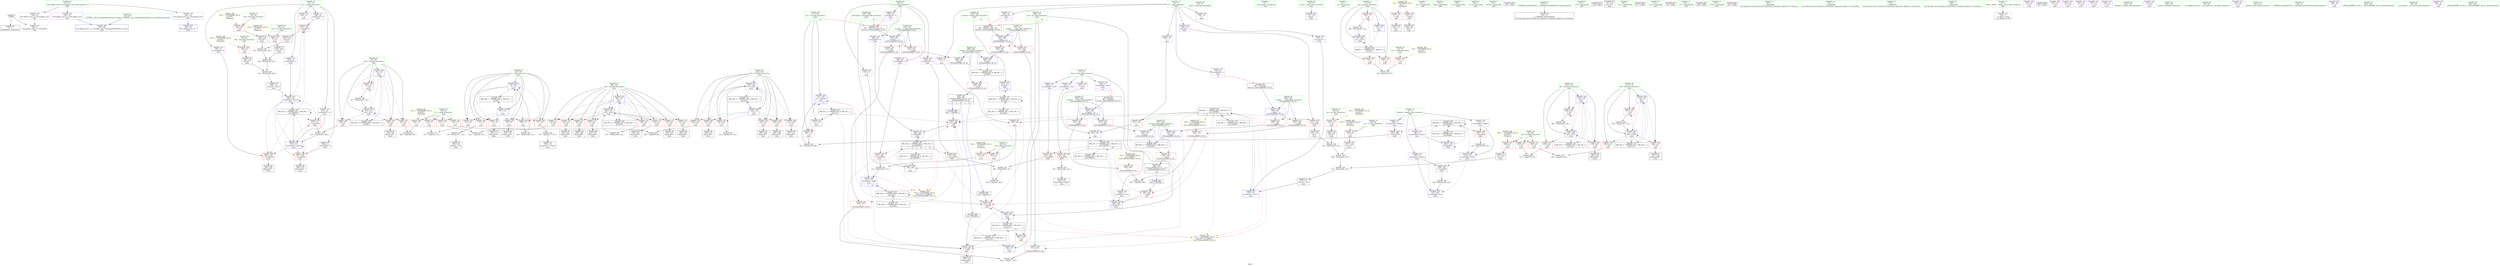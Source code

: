 digraph "SVFG" {
	label="SVFG";

	Node0x55b54f68f3a0 [shape=record,color=grey,label="{NodeID: 0\nNullPtr}"];
	Node0x55b54f68f3a0 -> Node0x55b54f6b94d0[style=solid];
	Node0x55b54f68f3a0 -> Node0x55b54f6bcda0[style=solid];
	Node0x55b54f6bb270 [shape=record,color=red,label="{NodeID: 194\n181\<--180\n\<--arrayidx18\nmain\n}"];
	Node0x55b54f6bb270 -> Node0x55b54f6b9fc0[style=solid];
	Node0x55b54f6b8460 [shape=record,color=purple,label="{NodeID: 111\n253\<--10\narrayidx53\<--s\nmain\n|{<s0>11}}"];
	Node0x55b54f6b8460:s0 -> Node0x55b54f703180[style=solid,color=red];
	Node0x55b54f6b67c0 [shape=record,color=green,label="{NodeID: 28\n70\<--71\nmain\<--main_field_insensitive\n}"];
	Node0x55b54f6c2790 [shape=record,color=black,label="{NodeID: 388\nMR_56V_3 = PHI(MR_56V_4, MR_56V_2, )\npts\{384 \}\n}"];
	Node0x55b54f6c2790 -> Node0x55b54f6bc040[style=dashed];
	Node0x55b54f6bc930 [shape=record,color=red,label="{NodeID: 222\n422\<--412\n\<--__b.addr\n_ZSt3maxIiERKT_S2_S2_\n}"];
	Node0x55b54f6bc930 -> Node0x55b54f6c6b80[style=solid];
	Node0x55b54f6be410 [shape=record,color=purple,label="{NodeID: 139\n435\<--43\nllvm.global_ctors_1\<--llvm.global_ctors\nGlob }"];
	Node0x55b54f6be410 -> Node0x55b54f6bcca0[style=solid];
	Node0x55b54f6b8fc0 [shape=record,color=green,label="{NodeID: 56\n385\<--386\n__a.addr\<--__a.addr_field_insensitive\n_ZSt3minIiERKT_S2_S2_\n}"];
	Node0x55b54f6b8fc0 -> Node0x55b54f6bc110[style=solid];
	Node0x55b54f6b8fc0 -> Node0x55b54f6bc1e0[style=solid];
	Node0x55b54f6b8fc0 -> Node0x55b54f6c66a0[style=solid];
	Node0x55b54f6cadd0 [shape=record,color=grey,label="{NodeID: 333\n199 = Binary(198, 132, )\n}"];
	Node0x55b54f6cadd0 -> Node0x55b54f6c5180[style=solid];
	Node0x55b54f6c5f50 [shape=record,color=blue,label="{NodeID: 250\n327\<--329\narrayidx95\<--dec\nmain\n}"];
	Node0x55b54f6c5f50 -> Node0x55b54f6da330[style=dashed];
	Node0x55b54f6bfb30 [shape=record,color=red,label="{NodeID: 167\n204\<--97\n\<--i29\nmain\n}"];
	Node0x55b54f6bfb30 -> Node0x55b54f6cbfd0[style=solid];
	Node0x55b54f6ba710 [shape=record,color=black,label="{NodeID: 84\n241\<--240\nidxprom47\<--\nmain\n}"];
	Node0x55b54f693990 [shape=record,color=green,label="{NodeID: 1\n7\<--1\n__dso_handle\<--dummyObj\nGlob }"];
	Node0x55b54f6dad30 [shape=record,color=black,label="{NodeID: 361\nMR_48V_3 = PHI(MR_48V_4, MR_48V_2, )\npts\{130000 \}\n|{|<s9>10|<s10>11|<s11>12|<s12>13}}"];
	Node0x55b54f6dad30 -> Node0x55b54f6bb1a0[style=dashed];
	Node0x55b54f6dad30 -> Node0x55b54f6bb410[style=dashed];
	Node0x55b54f6dad30 -> Node0x55b54f6bb4e0[style=dashed];
	Node0x55b54f6dad30 -> Node0x55b54f6bb680[style=dashed];
	Node0x55b54f6dad30 -> Node0x55b54f6bb820[style=dashed];
	Node0x55b54f6dad30 -> Node0x55b54f6bbb60[style=dashed];
	Node0x55b54f6dad30 -> Node0x55b54f6bbf70[style=dashed];
	Node0x55b54f6dad30 -> Node0x55b54f6c4fe0[style=dashed];
	Node0x55b54f6dad30 -> Node0x55b54f6e0630[style=dashed];
	Node0x55b54f6dad30:s9 -> Node0x55b54f6e9dd0[style=dashed,color=red];
	Node0x55b54f6dad30:s10 -> Node0x55b54f6e7910[style=dashed,color=red];
	Node0x55b54f6dad30:s11 -> Node0x55b54f6e7910[style=dashed,color=red];
	Node0x55b54f6dad30:s12 -> Node0x55b54f6e7910[style=dashed,color=red];
	Node0x55b54f6bb340 [shape=record,color=red,label="{NodeID: 195\n212\<--211\n\<--arrayidx34\nmain\n}"];
	Node0x55b54f6bb340 -> Node0x55b54f6c9ed0[style=solid];
	Node0x55b54f6b8530 [shape=record,color=purple,label="{NodeID: 112\n149\<--14\n\<--m\nmain\n}"];
	Node0x55b54f6b68c0 [shape=record,color=green,label="{NodeID: 29\n73\<--74\nretval\<--retval_field_insensitive\nmain\n}"];
	Node0x55b54f6b68c0 -> Node0x55b54f6bcea0[style=solid];
	Node0x55b54f6bca00 [shape=record,color=red,label="{NodeID: 223\n417\<--416\n\<--\n_ZSt3maxIiERKT_S2_S2_\n}"];
	Node0x55b54f6bca00 -> Node0x55b54f6cc750[style=solid];
	Node0x55b54f6be510 [shape=record,color=purple,label="{NodeID: 140\n436\<--43\nllvm.global_ctors_2\<--llvm.global_ctors\nGlob }"];
	Node0x55b54f6be510 -> Node0x55b54f6bcda0[style=solid];
	Node0x55b54f6b9090 [shape=record,color=green,label="{NodeID: 57\n387\<--388\n__b.addr\<--__b.addr_field_insensitive\n_ZSt3minIiERKT_S2_S2_\n}"];
	Node0x55b54f6b9090 -> Node0x55b54f6bc2b0[style=solid];
	Node0x55b54f6b9090 -> Node0x55b54f6bc380[style=solid];
	Node0x55b54f6b9090 -> Node0x55b54f6c6770[style=solid];
	Node0x55b54f6caf50 [shape=record,color=grey,label="{NodeID: 334\n178 = Binary(177, 132, )\n}"];
	Node0x55b54f6caf50 -> Node0x55b54f6b9ef0[style=solid];
	Node0x55b54f6c6020 [shape=record,color=blue,label="{NodeID: 251\n103\<--335\ni73\<--inc97\nmain\n}"];
	Node0x55b54f6c6020 -> Node0x55b54f6c0760[style=dashed];
	Node0x55b54f6c6020 -> Node0x55b54f6c0830[style=dashed];
	Node0x55b54f6c6020 -> Node0x55b54f6c0900[style=dashed];
	Node0x55b54f6c6020 -> Node0x55b54f6c09d0[style=dashed];
	Node0x55b54f6c6020 -> Node0x55b54f6c0aa0[style=dashed];
	Node0x55b54f6c6020 -> Node0x55b54f6c0b70[style=dashed];
	Node0x55b54f6c6020 -> Node0x55b54f6c6020[style=dashed];
	Node0x55b54f6c6020 -> Node0x55b54f6de330[style=dashed];
	Node0x55b54f6bfc00 [shape=record,color=red,label="{NodeID: 168\n208\<--97\n\<--i29\nmain\n}"];
	Node0x55b54f6bfc00 -> Node0x55b54f6c9ed0[style=solid];
	Node0x55b54f6ba7e0 [shape=record,color=black,label="{NodeID: 85\n248\<--247\nidxprom50\<--\nmain\n}"];
	Node0x55b54f6b4ab0 [shape=record,color=green,label="{NodeID: 2\n23\<--1\n.str\<--dummyObj\nGlob }"];
	Node0x55b54f6bb410 [shape=record,color=red,label="{NodeID: 196\n221\<--220\n\<--\nmain\n}"];
	Node0x55b54f6bb410 -> Node0x55b54f6c54c0[style=solid];
	Node0x55b54f6b8600 [shape=record,color=purple,label="{NodeID: 113\n180\<--14\narrayidx18\<--m\nmain\n}"];
	Node0x55b54f6b8600 -> Node0x55b54f6bb270[style=solid];
	Node0x55b54f6b6990 [shape=record,color=green,label="{NodeID: 30\n75\<--76\ntt\<--tt_field_insensitive\nmain\n}"];
	Node0x55b54f6b6990 -> Node0x55b54f6be7b0[style=solid];
	Node0x55b54f6bcad0 [shape=record,color=red,label="{NodeID: 224\n419\<--418\n\<--\n_ZSt3maxIiERKT_S2_S2_\n}"];
	Node0x55b54f6bcad0 -> Node0x55b54f6cc750[style=solid];
	Node0x55b54f6be610 [shape=record,color=red,label="{NodeID: 141\n117\<--27\n\<--stdin\nmain\n}"];
	Node0x55b54f6be610 -> Node0x55b54f6b97a0[style=solid];
	Node0x55b54f6b9160 [shape=record,color=green,label="{NodeID: 58\n408\<--409\nretval\<--retval_field_insensitive\n_ZSt3maxIiERKT_S2_S2_\n}"];
	Node0x55b54f6b9160 -> Node0x55b54f6bc5f0[style=solid];
	Node0x55b54f6b9160 -> Node0x55b54f6c6b80[style=solid];
	Node0x55b54f6b9160 -> Node0x55b54f6c6c50[style=solid];
	Node0x55b54f6cb0d0 [shape=record,color=grey,label="{NodeID: 335\n158 = Binary(157, 132, )\n}"];
	Node0x55b54f6cb0d0 -> Node0x55b54f6b9940[style=solid];
	Node0x55b54f6c60f0 [shape=record,color=blue,label="{NodeID: 252\n109\<--116\nans\<--\nmain\n}"];
	Node0x55b54f6c60f0 -> Node0x55b54f6e1a30[style=dashed];
	Node0x55b54f6bfcd0 [shape=record,color=red,label="{NodeID: 169\n209\<--97\n\<--i29\nmain\n}"];
	Node0x55b54f6bfcd0 -> Node0x55b54f6ba4a0[style=solid];
	Node0x55b54f6ba8b0 [shape=record,color=black,label="{NodeID: 86\n252\<--251\nidxprom52\<--\nmain\n}"];
	Node0x55b54f6b4b40 [shape=record,color=green,label="{NodeID: 3\n25\<--1\n.str.1\<--dummyObj\nGlob }"];
	Node0x55b54f6bb4e0 [shape=record,color=red,label="{NodeID: 197\n225\<--224\n\<--\nmain\n}"];
	Node0x55b54f6bb4e0 -> Node0x55b54f6c5590[style=solid];
	Node0x55b54f6b86d0 [shape=record,color=purple,label="{NodeID: 114\n195\<--14\narrayidx28\<--m\nmain\n}"];
	Node0x55b54f6b86d0 -> Node0x55b54f6c50b0[style=solid];
	Node0x55b54f6b6a60 [shape=record,color=green,label="{NodeID: 31\n77\<--78\nqq\<--qq_field_insensitive\nmain\n}"];
	Node0x55b54f6b6a60 -> Node0x55b54f6be880[style=solid];
	Node0x55b54f6b6a60 -> Node0x55b54f6be950[style=solid];
	Node0x55b54f6b6a60 -> Node0x55b54f6bea20[style=solid];
	Node0x55b54f6b6a60 -> Node0x55b54f6bcf70[style=solid];
	Node0x55b54f6b6a60 -> Node0x55b54f6c65d0[style=solid];
	Node0x55b54f6bcba0 [shape=record,color=blue,label="{NodeID: 225\n434\<--44\nllvm.global_ctors_0\<--\nGlob }"];
	Node0x55b54f6be6e0 [shape=record,color=red,label="{NodeID: 142\n123\<--32\n\<--stdout\nmain\n}"];
	Node0x55b54f6be6e0 -> Node0x55b54f6b9870[style=solid];
	Node0x55b54f6b9230 [shape=record,color=green,label="{NodeID: 59\n410\<--411\n__a.addr\<--__a.addr_field_insensitive\n_ZSt3maxIiERKT_S2_S2_\n}"];
	Node0x55b54f6b9230 -> Node0x55b54f6bc6c0[style=solid];
	Node0x55b54f6b9230 -> Node0x55b54f6bc790[style=solid];
	Node0x55b54f6b9230 -> Node0x55b54f6c69e0[style=solid];
	Node0x55b54f6cb250 [shape=record,color=grey,label="{NodeID: 336\n165 = Binary(162, 164, )\n}"];
	Node0x55b54f6cb250 -> Node0x55b54f6cb6d0[style=solid];
	Node0x55b54f6c61c0 [shape=record,color=blue,label="{NodeID: 253\n111\<--116\ncur\<--\nmain\n}"];
	Node0x55b54f6c61c0 -> Node0x55b54f6c0d10[style=dashed];
	Node0x55b54f6c61c0 -> Node0x55b54f6c6360[style=dashed];
	Node0x55b54f6c61c0 -> Node0x55b54f6df730[style=dashed];
	Node0x55b54f6bfda0 [shape=record,color=red,label="{NodeID: 170\n216\<--97\n\<--i29\nmain\n}"];
	Node0x55b54f6bfda0 -> Node0x55b54f6ca350[style=solid];
	Node0x55b54f6ba980 [shape=record,color=black,label="{NodeID: 87\n255\<--254\nidxprom54\<--\nmain\n}"];
	Node0x55b54f6b4bd0 [shape=record,color=green,label="{NodeID: 4\n27\<--1\nstdin\<--dummyObj\nGlob }"];
	Node0x55b54f6bb5b0 [shape=record,color=red,label="{NodeID: 198\n240\<--239\n\<--arrayidx46\nmain\n}"];
	Node0x55b54f6bb5b0 -> Node0x55b54f6ba710[style=solid];
	Node0x55b54f6b87a0 [shape=record,color=purple,label="{NodeID: 115\n211\<--14\narrayidx34\<--m\nmain\n}"];
	Node0x55b54f6b87a0 -> Node0x55b54f6bb340[style=solid];
	Node0x55b54f6b87a0 -> Node0x55b54f6c5320[style=solid];
	Node0x55b54f6b6b30 [shape=record,color=green,label="{NodeID: 32\n79\<--80\nn\<--n_field_insensitive\nmain\n}"];
	Node0x55b54f6b6b30 -> Node0x55b54f6beaf0[style=solid];
	Node0x55b54f6b6b30 -> Node0x55b54f6bebc0[style=solid];
	Node0x55b54f6b6b30 -> Node0x55b54f6bec90[style=solid];
	Node0x55b54f6b6b30 -> Node0x55b54f6bed60[style=solid];
	Node0x55b54f6bcca0 [shape=record,color=blue,label="{NodeID: 226\n435\<--45\nllvm.global_ctors_1\<--_GLOBAL__sub_I_Gennady.Korotkevich_0_0.cpp\nGlob }"];
	Node0x55b54f6be7b0 [shape=record,color=red,label="{NodeID: 143\n135\<--75\n\<--tt\nmain\n}"];
	Node0x55b54f6be7b0 -> Node0x55b54f6cca50[style=solid];
	Node0x55b54f6b9300 [shape=record,color=green,label="{NodeID: 60\n412\<--413\n__b.addr\<--__b.addr_field_insensitive\n_ZSt3maxIiERKT_S2_S2_\n}"];
	Node0x55b54f6b9300 -> Node0x55b54f6bc860[style=solid];
	Node0x55b54f6b9300 -> Node0x55b54f6bc930[style=solid];
	Node0x55b54f6b9300 -> Node0x55b54f6c6ab0[style=solid];
	Node0x55b54f6cb3d0 [shape=record,color=grey,label="{NodeID: 337\n366 = Binary(365, 132, )\n}"];
	Node0x55b54f6cb3d0 -> Node0x55b54f6c65d0[style=solid];
	Node0x55b54f6c6290 [shape=record,color=blue,label="{NodeID: 254\n113\<--116\ni99\<--\nmain\n}"];
	Node0x55b54f6c6290 -> Node0x55b54f6c0de0[style=dashed];
	Node0x55b54f6c6290 -> Node0x55b54f6c0eb0[style=dashed];
	Node0x55b54f6c6290 -> Node0x55b54f6bb0d0[style=dashed];
	Node0x55b54f6c6290 -> Node0x55b54f6c6500[style=dashed];
	Node0x55b54f6c6290 -> Node0x55b54f6dfc30[style=dashed];
	Node0x55b54f6bfe70 [shape=record,color=red,label="{NodeID: 171\n230\<--99\n\<--i39\nmain\n}"];
	Node0x55b54f6bfe70 -> Node0x55b54f6cc8d0[style=solid];
	Node0x55b54f6baa50 [shape=record,color=black,label="{NodeID: 88\n258\<--257\nidxprom56\<--\nmain\n}"];
	Node0x55b54f6b4c60 [shape=record,color=green,label="{NodeID: 5\n28\<--1\n.str.2\<--dummyObj\nGlob }"];
	Node0x55b54f6dc530 [shape=record,color=black,label="{NodeID: 365\nMR_64V_3 = PHI(MR_64V_4, MR_64V_2, )\npts\{409 \}\n}"];
	Node0x55b54f6dc530 -> Node0x55b54f6bc5f0[style=dashed];
	Node0x55b54f6bb680 [shape=record,color=red,label="{NodeID: 199\n246\<--243\n\<--call49\nmain\n}"];
	Node0x55b54f6bb680 -> Node0x55b54f6c5730[style=solid];
	Node0x55b54f6bd130 [shape=record,color=purple,label="{NodeID: 116\n239\<--14\narrayidx46\<--m\nmain\n}"];
	Node0x55b54f6bd130 -> Node0x55b54f6bb5b0[style=solid];
	Node0x55b54f6b6c00 [shape=record,color=green,label="{NodeID: 33\n81\<--82\nd\<--d_field_insensitive\nmain\n}"];
	Node0x55b54f6b6c00 -> Node0x55b54f6bee30[style=solid];
	Node0x55b54f6b6c00 -> Node0x55b54f6bef00[style=solid];
	Node0x55b54f6bcda0 [shape=record,color=blue, style = dotted,label="{NodeID: 227\n436\<--3\nllvm.global_ctors_2\<--dummyVal\nGlob }"];
	Node0x55b54f6be880 [shape=record,color=red,label="{NodeID: 144\n134\<--77\n\<--qq\nmain\n}"];
	Node0x55b54f6be880 -> Node0x55b54f6cca50[style=solid];
	Node0x55b54f6b93d0 [shape=record,color=green,label="{NodeID: 61\n45\<--430\n_GLOBAL__sub_I_Gennady.Korotkevich_0_0.cpp\<--_GLOBAL__sub_I_Gennady.Korotkevich_0_0.cpp_field_insensitive\n}"];
	Node0x55b54f6b93d0 -> Node0x55b54f6bcca0[style=solid];
	Node0x55b54f6cb550 [shape=record,color=grey,label="{NodeID: 338\n171 = Binary(168, 170, )\n}"];
	Node0x55b54f6cb550 -> Node0x55b54f6b9d50[style=solid];
	Node0x55b54f6c6360 [shape=record,color=blue,label="{NodeID: 255\n111\<--351\ncur\<--add105\nmain\n|{|<s4>13}}"];
	Node0x55b54f6c6360 -> Node0x55b54f6c0d10[style=dashed];
	Node0x55b54f6c6360 -> Node0x55b54f6bbf70[style=dashed];
	Node0x55b54f6c6360 -> Node0x55b54f6c6360[style=dashed];
	Node0x55b54f6c6360 -> Node0x55b54f6df730[style=dashed];
	Node0x55b54f6c6360:s4 -> Node0x55b54f6e7a20[style=dashed,color=red];
	Node0x55b54f6bff40 [shape=record,color=red,label="{NodeID: 172\n234\<--99\n\<--i39\nmain\n}"];
	Node0x55b54f6bff40 -> Node0x55b54f6ba570[style=solid];
	Node0x55b54f6bab20 [shape=record,color=black,label="{NodeID: 89\n265\<--264\nidxprom59\<--\nmain\n}"];
	Node0x55b54f6b54a0 [shape=record,color=green,label="{NodeID: 6\n30\<--1\n.str.3\<--dummyObj\nGlob }"];
	Node0x55b54f6dca30 [shape=record,color=black,label="{NodeID: 366\nMR_8V_3 = PHI(MR_8V_4, MR_8V_2, )\npts\{78 \}\n}"];
	Node0x55b54f6dca30 -> Node0x55b54f6be880[style=dashed];
	Node0x55b54f6dca30 -> Node0x55b54f6be950[style=dashed];
	Node0x55b54f6dca30 -> Node0x55b54f6bea20[style=dashed];
	Node0x55b54f6dca30 -> Node0x55b54f6c65d0[style=dashed];
	Node0x55b54f6bb750 [shape=record,color=red,label="{NodeID: 200\n257\<--256\n\<--arrayidx55\nmain\n}"];
	Node0x55b54f6bb750 -> Node0x55b54f6baa50[style=solid];
	Node0x55b54f6bd200 [shape=record,color=purple,label="{NodeID: 117\n256\<--14\narrayidx55\<--m\nmain\n}"];
	Node0x55b54f6bd200 -> Node0x55b54f6bb750[style=solid];
	Node0x55b54f6b6cd0 [shape=record,color=green,label="{NodeID: 34\n83\<--84\nAs\<--As_field_insensitive\nmain\n}"];
	Node0x55b54f6b6cd0 -> Node0x55b54f6befd0[style=solid];
	Node0x55b54f6bcea0 [shape=record,color=blue,label="{NodeID: 228\n73\<--116\nretval\<--\nmain\n}"];
	Node0x55b54f6be950 [shape=record,color=red,label="{NodeID: 145\n138\<--77\n\<--qq\nmain\n}"];
	Node0x55b54f6b94d0 [shape=record,color=black,label="{NodeID: 62\n2\<--3\ndummyVal\<--dummyVal\n}"];
	Node0x55b54f6cb6d0 [shape=record,color=grey,label="{NodeID: 339\n168 = Binary(165, 167, )\n}"];
	Node0x55b54f6cb6d0 -> Node0x55b54f6cb550[style=solid];
	Node0x55b54f6c6430 [shape=record,color=blue,label="{NodeID: 256\n109\<--354\nans\<--\nmain\n}"];
	Node0x55b54f6c6430 -> Node0x55b54f6e1a30[style=dashed];
	Node0x55b54f6c0010 [shape=record,color=red,label="{NodeID: 173\n237\<--99\n\<--i39\nmain\n}"];
	Node0x55b54f6c0010 -> Node0x55b54f6ba640[style=solid];
	Node0x55b54f6babf0 [shape=record,color=black,label="{NodeID: 90\n280\<--279\nidxprom68\<--\nmain\n}"];
	Node0x55b54f6b5530 [shape=record,color=green,label="{NodeID: 7\n32\<--1\nstdout\<--dummyObj\nGlob }"];
	Node0x55b54f6dcf30 [shape=record,color=black,label="{NodeID: 367\nMR_26V_2 = PHI(MR_26V_4, MR_26V_1, )\npts\{96 \}\n}"];
	Node0x55b54f6dcf30 -> Node0x55b54f6bd040[style=dashed];
	Node0x55b54f6bb820 [shape=record,color=red,label="{NodeID: 201\n263\<--260\n\<--call58\nmain\n}"];
	Node0x55b54f6bb820 -> Node0x55b54f6c5800[style=solid];
	Node0x55b54f6bd2d0 [shape=record,color=purple,label="{NodeID: 118\n222\<--17\n\<--from\nmain\n}"];
	Node0x55b54f6bd2d0 -> Node0x55b54f6c54c0[style=solid];
	Node0x55b54f6b6da0 [shape=record,color=green,label="{NodeID: 35\n85\<--86\nCs\<--Cs_field_insensitive\nmain\n}"];
	Node0x55b54f6b6da0 -> Node0x55b54f6bf0a0[style=solid];
	Node0x55b54f2e3ee0 [shape=record,color=black,label="{NodeID: 478\n150 = PHI()\n}"];
	Node0x55b54f6e7910 [shape=record,color=yellow,style=double,label="{NodeID: 395\n70V_1 = ENCHI(MR_70V_0)\npts\{106 110 130000 \}\nFun[_ZSt3maxIiERKT_S2_S2_]}"];
	Node0x55b54f6e7910 -> Node0x55b54f6bca00[style=dashed];
	Node0x55b54f6bcf70 [shape=record,color=blue,label="{NodeID: 229\n77\<--132\nqq\<--\nmain\n}"];
	Node0x55b54f6bcf70 -> Node0x55b54f6dca30[style=dashed];
	Node0x55b54f6bea20 [shape=record,color=red,label="{NodeID: 146\n365\<--77\n\<--qq\nmain\n}"];
	Node0x55b54f6bea20 -> Node0x55b54f6cb3d0[style=solid];
	Node0x55b54f6b95d0 [shape=record,color=black,label="{NodeID: 63\n56\<--57\n\<--_ZNSt8ios_base4InitD1Ev\nCan only get source location for instruction, argument, global var or function.}"];
	Node0x55b54f6cb850 [shape=record,color=grey,label="{NodeID: 340\n191 = Binary(188, 190, )\n}"];
	Node0x55b54f6cb850 -> Node0x55b54f6ba300[style=solid];
	Node0x55b54f6c6500 [shape=record,color=blue,label="{NodeID: 257\n113\<--358\ni99\<--inc108\nmain\n}"];
	Node0x55b54f6c6500 -> Node0x55b54f6c0de0[style=dashed];
	Node0x55b54f6c6500 -> Node0x55b54f6c0eb0[style=dashed];
	Node0x55b54f6c6500 -> Node0x55b54f6bb0d0[style=dashed];
	Node0x55b54f6c6500 -> Node0x55b54f6c6500[style=dashed];
	Node0x55b54f6c6500 -> Node0x55b54f6dfc30[style=dashed];
	Node0x55b54f6c00e0 [shape=record,color=red,label="{NodeID: 174\n247\<--99\n\<--i39\nmain\n}"];
	Node0x55b54f6c00e0 -> Node0x55b54f6ba7e0[style=solid];
	Node0x55b54f6bacc0 [shape=record,color=black,label="{NodeID: 91\n295\<--294\nidxprom77\<--\nmain\n}"];
	Node0x55b54f6b55c0 [shape=record,color=green,label="{NodeID: 8\n33\<--1\n.str.4\<--dummyObj\nGlob }"];
	Node0x55b54f6dd430 [shape=record,color=black,label="{NodeID: 368\nMR_28V_2 = PHI(MR_28V_4, MR_28V_1, )\npts\{98 \}\n}"];
	Node0x55b54f6dd430 -> Node0x55b54f6c5250[style=dashed];
	Node0x55b54f6bb8f0 [shape=record,color=red,label="{NodeID: 202\n297\<--296\n\<--arrayidx78\nmain\n}"];
	Node0x55b54f6bb8f0 -> Node0x55b54f6caad0[style=solid];
	Node0x55b54f6bd3a0 [shape=record,color=purple,label="{NodeID: 119\n242\<--17\narrayidx48\<--from\nmain\n|{<s0>10}}"];
	Node0x55b54f6bd3a0:s0 -> Node0x55b54f703760[style=solid,color=red];
	Node0x55b54f6b6e70 [shape=record,color=green,label="{NodeID: 36\n87\<--88\nRs\<--Rs_field_insensitive\nmain\n}"];
	Node0x55b54f6b6e70 -> Node0x55b54f6bf170[style=solid];
	Node0x55b54f6b6e70 -> Node0x55b54f6bf240[style=solid];
	Node0x55b54f6b6e70 -> Node0x55b54f6bf310[style=solid];
	Node0x55b54f7024c0 [shape=record,color=black,label="{NodeID: 479\n128 = PHI()\n}"];
	Node0x55b54f6e7a20 [shape=record,color=yellow,style=double,label="{NodeID: 396\n72V_1 = ENCHI(MR_72V_0)\npts\{108 112 220000 \}\nFun[_ZSt3maxIiERKT_S2_S2_]}"];
	Node0x55b54f6e7a20 -> Node0x55b54f6bcad0[style=dashed];
	Node0x55b54f6bd040 [shape=record,color=blue,label="{NodeID: 230\n95\<--132\ni\<--\nmain\n}"];
	Node0x55b54f6bd040 -> Node0x55b54f6bf650[style=dashed];
	Node0x55b54f6bd040 -> Node0x55b54f6bf720[style=dashed];
	Node0x55b54f6bd040 -> Node0x55b54f6bf7f0[style=dashed];
	Node0x55b54f6bd040 -> Node0x55b54f6bf8c0[style=dashed];
	Node0x55b54f6bd040 -> Node0x55b54f6bf990[style=dashed];
	Node0x55b54f6bd040 -> Node0x55b54f6bfa60[style=dashed];
	Node0x55b54f6bd040 -> Node0x55b54f6c5180[style=dashed];
	Node0x55b54f6bd040 -> Node0x55b54f6dcf30[style=dashed];
	Node0x55b54f6beaf0 [shape=record,color=red,label="{NodeID: 147\n154\<--79\n\<--n\nmain\n}"];
	Node0x55b54f6beaf0 -> Node0x55b54f6ccbd0[style=solid];
	Node0x55b54f6b96d0 [shape=record,color=black,label="{NodeID: 64\n72\<--116\nmain_ret\<--\nmain\n}"];
	Node0x55b54f6cb9d0 [shape=record,color=grey,label="{NodeID: 341\n312 = Binary(310, 311, )\n}"];
	Node0x55b54f6cb9d0 -> Node0x55b54f6c5db0[style=solid];
	Node0x55b54f6c65d0 [shape=record,color=blue,label="{NodeID: 258\n77\<--366\nqq\<--inc112\nmain\n}"];
	Node0x55b54f6c65d0 -> Node0x55b54f6dca30[style=dashed];
	Node0x55b54f6c01b0 [shape=record,color=red,label="{NodeID: 175\n251\<--99\n\<--i39\nmain\n}"];
	Node0x55b54f6c01b0 -> Node0x55b54f6ba8b0[style=solid];
	Node0x55b54f6bad90 [shape=record,color=black,label="{NodeID: 92\n299\<--298\nidxprom79\<--\nmain\n}"];
	Node0x55b54f6b5650 [shape=record,color=green,label="{NodeID: 9\n35\<--1\n.str.5\<--dummyObj\nGlob }"];
	Node0x55b54f6dd930 [shape=record,color=black,label="{NodeID: 369\nMR_30V_2 = PHI(MR_30V_4, MR_30V_1, )\npts\{100 \}\n}"];
	Node0x55b54f6dd930 -> Node0x55b54f6c5660[style=dashed];
	Node0x55b54f6bb9c0 [shape=record,color=red,label="{NodeID: 203\n301\<--300\n\<--arrayidx80\nmain\n}"];
	Node0x55b54f6bb9c0 -> Node0x55b54f6caad0[style=solid];
	Node0x55b54f6bd470 [shape=record,color=purple,label="{NodeID: 120\n249\<--17\narrayidx51\<--from\nmain\n}"];
	Node0x55b54f6bd470 -> Node0x55b54f6c5730[style=solid];
	Node0x55b54f6b6f40 [shape=record,color=green,label="{NodeID: 37\n89\<--90\nAm\<--Am_field_insensitive\nmain\n}"];
	Node0x55b54f6b6f40 -> Node0x55b54f6bf3e0[style=solid];
	Node0x55b54f7025c0 [shape=record,color=black,label="{NodeID: 480\n147 = PHI()\n}"];
	Node0x55b54f6e7b30 [shape=record,color=yellow,style=double,label="{NodeID: 397\n2V_1 = ENCHI(MR_2V_0)\npts\{1 \}\nFun[main]}"];
	Node0x55b54f6e7b30 -> Node0x55b54f6be610[style=dashed];
	Node0x55b54f6e7b30 -> Node0x55b54f6be6e0[style=dashed];
	Node0x55b54f6c4fe0 [shape=record,color=blue,label="{NodeID: 231\n175\<--172\narrayidx15\<--conv13\nmain\n}"];
	Node0x55b54f6c4fe0 -> Node0x55b54f6dad30[style=dashed];
	Node0x55b54f6bebc0 [shape=record,color=red,label="{NodeID: 148\n205\<--79\n\<--n\nmain\n}"];
	Node0x55b54f6bebc0 -> Node0x55b54f6cbfd0[style=solid];
	Node0x55b54f6b97a0 [shape=record,color=black,label="{NodeID: 65\n120\<--117\ncall\<--\nmain\n}"];
	Node0x55b54f6cbb50 [shape=record,color=grey,label="{NodeID: 342\n270 = Binary(269, 132, )\n}"];
	Node0x55b54f6cbb50 -> Node0x55b54f6c58d0[style=solid];
	Node0x55b54f6c66a0 [shape=record,color=blue,label="{NodeID: 259\n385\<--381\n__a.addr\<--__a\n_ZSt3minIiERKT_S2_S2_\n}"];
	Node0x55b54f6c66a0 -> Node0x55b54f6bc110[style=dashed];
	Node0x55b54f6c66a0 -> Node0x55b54f6bc1e0[style=dashed];
	Node0x55b54f6c0280 [shape=record,color=red,label="{NodeID: 176\n254\<--99\n\<--i39\nmain\n}"];
	Node0x55b54f6c0280 -> Node0x55b54f6ba980[style=solid];
	Node0x55b54f6bae60 [shape=record,color=black,label="{NodeID: 93\n308\<--307\nidxprom84\<--\nmain\n}"];
	Node0x55b54f6b56e0 [shape=record,color=green,label="{NodeID: 10\n37\<--1\n.str.6\<--dummyObj\nGlob }"];
	Node0x55b54f6dde30 [shape=record,color=black,label="{NodeID: 370\nMR_32V_2 = PHI(MR_32V_4, MR_32V_1, )\npts\{102 \}\n}"];
	Node0x55b54f6dde30 -> Node0x55b54f6c59a0[style=dashed];
	Node0x55b54f6bba90 [shape=record,color=red,label="{NodeID: 204\n310\<--309\n\<--arrayidx85\nmain\n}"];
	Node0x55b54f6bba90 -> Node0x55b54f6cb9d0[style=solid];
	Node0x55b54f6bd540 [shape=record,color=purple,label="{NodeID: 121\n300\<--17\narrayidx80\<--from\nmain\n}"];
	Node0x55b54f6bd540 -> Node0x55b54f6bb9c0[style=solid];
	Node0x55b54f6b7010 [shape=record,color=green,label="{NodeID: 38\n91\<--92\nCm\<--Cm_field_insensitive\nmain\n}"];
	Node0x55b54f6b7010 -> Node0x55b54f6bf4b0[style=solid];
	Node0x55b54f7026c0 [shape=record,color=black,label="{NodeID: 481\n55 = PHI()\n}"];
	Node0x55b54f6c50b0 [shape=record,color=blue,label="{NodeID: 232\n195\<--192\narrayidx28\<--conv26\nmain\n}"];
	Node0x55b54f6c50b0 -> Node0x55b54f6bb270[style=dashed];
	Node0x55b54f6c50b0 -> Node0x55b54f6bb340[style=dashed];
	Node0x55b54f6c50b0 -> Node0x55b54f6bb5b0[style=dashed];
	Node0x55b54f6c50b0 -> Node0x55b54f6bb750[style=dashed];
	Node0x55b54f6c50b0 -> Node0x55b54f6c50b0[style=dashed];
	Node0x55b54f6c50b0 -> Node0x55b54f6c5320[style=dashed];
	Node0x55b54f6c50b0 -> Node0x55b54f6e0b30[style=dashed];
	Node0x55b54f6bec90 [shape=record,color=red,label="{NodeID: 149\n231\<--79\n\<--n\nmain\n}"];
	Node0x55b54f6bec90 -> Node0x55b54f6cc8d0[style=solid];
	Node0x55b54f6b9870 [shape=record,color=black,label="{NodeID: 66\n126\<--123\ncall1\<--\nmain\n}"];
	Node0x55b54f6cbcd0 [shape=record,color=grey,label="{NodeID: 343\n188 = Binary(185, 187, )\n}"];
	Node0x55b54f6cbcd0 -> Node0x55b54f6cb850[style=solid];
	Node0x55b54f6c6770 [shape=record,color=blue,label="{NodeID: 260\n387\<--382\n__b.addr\<--__b\n_ZSt3minIiERKT_S2_S2_\n}"];
	Node0x55b54f6c6770 -> Node0x55b54f6bc2b0[style=dashed];
	Node0x55b54f6c6770 -> Node0x55b54f6bc380[style=dashed];
	Node0x55b54f6c0350 [shape=record,color=red,label="{NodeID: 177\n264\<--99\n\<--i39\nmain\n}"];
	Node0x55b54f6c0350 -> Node0x55b54f6bab20[style=solid];
	Node0x55b54f6baf30 [shape=record,color=black,label="{NodeID: 94\n316\<--315\nidxprom88\<--\nmain\n}"];
	Node0x55b54f6b5770 [shape=record,color=green,label="{NodeID: 11\n39\<--1\n.str.7\<--dummyObj\nGlob }"];
	Node0x55b54f6de330 [shape=record,color=black,label="{NodeID: 371\nMR_34V_2 = PHI(MR_34V_4, MR_34V_1, )\npts\{104 \}\n}"];
	Node0x55b54f6de330 -> Node0x55b54f6c5c10[style=dashed];
	Node0x55b54f6bbb60 [shape=record,color=red,label="{NodeID: 205\n315\<--314\n\<--call87\nmain\n}"];
	Node0x55b54f6bbb60 -> Node0x55b54f6baf30[style=solid];
	Node0x55b54f6bd610 [shape=record,color=purple,label="{NodeID: 122\n323\<--17\narrayidx92\<--from\nmain\n}"];
	Node0x55b54f6bd610 -> Node0x55b54f6bbd00[style=solid];
	Node0x55b54f6b70e0 [shape=record,color=green,label="{NodeID: 39\n93\<--94\nRm\<--Rm_field_insensitive\nmain\n}"];
	Node0x55b54f6b70e0 -> Node0x55b54f6bf580[style=solid];
	Node0x55b54f7027c0 [shape=record,color=black,label="{NodeID: 482\n140 = PHI()\n}"];
	Node0x55b54f6e7d20 [shape=record,color=yellow,style=double,label="{NodeID: 399\n6V_1 = ENCHI(MR_6V_0)\npts\{76 \}\nFun[main]}"];
	Node0x55b54f6e7d20 -> Node0x55b54f6be7b0[style=dashed];
	Node0x55b54f6c5180 [shape=record,color=blue,label="{NodeID: 233\n95\<--199\ni\<--inc\nmain\n}"];
	Node0x55b54f6c5180 -> Node0x55b54f6bf650[style=dashed];
	Node0x55b54f6c5180 -> Node0x55b54f6bf720[style=dashed];
	Node0x55b54f6c5180 -> Node0x55b54f6bf7f0[style=dashed];
	Node0x55b54f6c5180 -> Node0x55b54f6bf8c0[style=dashed];
	Node0x55b54f6c5180 -> Node0x55b54f6bf990[style=dashed];
	Node0x55b54f6c5180 -> Node0x55b54f6bfa60[style=dashed];
	Node0x55b54f6c5180 -> Node0x55b54f6c5180[style=dashed];
	Node0x55b54f6c5180 -> Node0x55b54f6dcf30[style=dashed];
	Node0x55b54f6bed60 [shape=record,color=red,label="{NodeID: 150\n291\<--79\n\<--n\nmain\n}"];
	Node0x55b54f6bed60 -> Node0x55b54f6cc5d0[style=solid];
	Node0x55b54f6b9940 [shape=record,color=black,label="{NodeID: 67\n159\<--158\nidxprom\<--sub\nmain\n}"];
	Node0x55b54f6e9dd0 [shape=record,color=yellow,style=double,label="{NodeID: 427\n48V_1 = ENCHI(MR_48V_0)\npts\{130000 \}\nFun[_ZSt3minIiERKT_S2_S2_]}"];
	Node0x55b54f6e9dd0 -> Node0x55b54f6bc520[style=dashed];
	Node0x55b54f6cbe50 [shape=record,color=grey,label="{NodeID: 344\n395 = cmp(392, 394, )\n}"];
	Node0x55b54f6c6840 [shape=record,color=blue,label="{NodeID: 261\n383\<--397\nretval\<--\n_ZSt3minIiERKT_S2_S2_\n}"];
	Node0x55b54f6c6840 -> Node0x55b54f6c2790[style=dashed];
	Node0x55b54f6c0420 [shape=record,color=red,label="{NodeID: 178\n269\<--99\n\<--i39\nmain\n}"];
	Node0x55b54f6c0420 -> Node0x55b54f6cbb50[style=solid];
	Node0x55b54f6bb000 [shape=record,color=black,label="{NodeID: 95\n322\<--321\nidxprom91\<--\nmain\n}"];
	Node0x55b54f6b5800 [shape=record,color=green,label="{NodeID: 12\n41\<--1\n.str.8\<--dummyObj\nGlob }"];
	Node0x55b54f6de830 [shape=record,color=black,label="{NodeID: 372\nMR_36V_2 = PHI(MR_36V_3, MR_36V_1, )\npts\{106 \}\n}"];
	Node0x55b54f6de830 -> Node0x55b54f6bb820[style=dashed];
	Node0x55b54f6de830 -> Node0x55b54f6d9930[style=dashed];
	Node0x55b54f6bbc30 [shape=record,color=red,label="{NodeID: 206\n318\<--317\n\<--arrayidx89\nmain\n}"];
	Node0x55b54f6bbc30 -> Node0x55b54f6cac50[style=solid];
	Node0x55b54f6bd6e0 [shape=record,color=purple,label="{NodeID: 123\n226\<--20\n\<--to\nmain\n}"];
	Node0x55b54f6bd6e0 -> Node0x55b54f6c5590[style=solid];
	Node0x55b54f6b71b0 [shape=record,color=green,label="{NodeID: 40\n95\<--96\ni\<--i_field_insensitive\nmain\n}"];
	Node0x55b54f6b71b0 -> Node0x55b54f6bf650[style=solid];
	Node0x55b54f6b71b0 -> Node0x55b54f6bf720[style=solid];
	Node0x55b54f6b71b0 -> Node0x55b54f6bf7f0[style=solid];
	Node0x55b54f6b71b0 -> Node0x55b54f6bf8c0[style=solid];
	Node0x55b54f6b71b0 -> Node0x55b54f6bf990[style=solid];
	Node0x55b54f6b71b0 -> Node0x55b54f6bfa60[style=solid];
	Node0x55b54f6b71b0 -> Node0x55b54f6bd040[style=solid];
	Node0x55b54f6b71b0 -> Node0x55b54f6c5180[style=solid];
	Node0x55b54f7028c0 [shape=record,color=black,label="{NodeID: 483\n144 = PHI()\n}"];
	Node0x55b54f6c5250 [shape=record,color=blue,label="{NodeID: 234\n97\<--132\ni29\<--\nmain\n}"];
	Node0x55b54f6c5250 -> Node0x55b54f6bfb30[style=dashed];
	Node0x55b54f6c5250 -> Node0x55b54f6bfc00[style=dashed];
	Node0x55b54f6c5250 -> Node0x55b54f6bfcd0[style=dashed];
	Node0x55b54f6c5250 -> Node0x55b54f6bfda0[style=dashed];
	Node0x55b54f6c5250 -> Node0x55b54f6c53f0[style=dashed];
	Node0x55b54f6c5250 -> Node0x55b54f6dd430[style=dashed];
	Node0x55b54f6bee30 [shape=record,color=red,label="{NodeID: 151\n303\<--81\n\<--d\nmain\n}"];
	Node0x55b54f6bee30 -> Node0x55b54f6cc2d0[style=solid];
	Node0x55b54f6b9a10 [shape=record,color=black,label="{NodeID: 68\n162\<--161\nconv\<--\nmain\n}"];
	Node0x55b54f6b9a10 -> Node0x55b54f6cb250[style=solid];
	Node0x55b54f6e9eb0 [shape=record,color=yellow,style=double,label="{NodeID: 428\n52V_1 = ENCHI(MR_52V_0)\npts\{190000 \}\nFun[_ZSt3minIiERKT_S2_S2_]}"];
	Node0x55b54f6e9eb0 -> Node0x55b54f6bc450[style=dashed];
	Node0x55b54f6cbfd0 [shape=record,color=grey,label="{NodeID: 345\n206 = cmp(204, 205, )\n}"];
	Node0x55b54f6c6910 [shape=record,color=blue,label="{NodeID: 262\n383\<--400\nretval\<--\n_ZSt3minIiERKT_S2_S2_\n}"];
	Node0x55b54f6c6910 -> Node0x55b54f6c2790[style=dashed];
	Node0x55b54f6c04f0 [shape=record,color=red,label="{NodeID: 179\n275\<--101\n\<--i64\nmain\n}"];
	Node0x55b54f6c04f0 -> Node0x55b54f6cc450[style=solid];
	Node0x55b54f6b7830 [shape=record,color=black,label="{NodeID: 96\n326\<--325\nidxprom94\<--add93\nmain\n}"];
	Node0x55b54f6b58c0 [shape=record,color=green,label="{NodeID: 13\n44\<--1\n\<--dummyObj\nCan only get source location for instruction, argument, global var or function.}"];
	Node0x55b54f6ded30 [shape=record,color=black,label="{NodeID: 373\nMR_38V_2 = PHI(MR_38V_3, MR_38V_1, )\npts\{108 \}\n}"];
	Node0x55b54f6ded30 -> Node0x55b54f6bb820[style=dashed];
	Node0x55b54f6ded30 -> Node0x55b54f6d9e30[style=dashed];
	Node0x55b54f6bbd00 [shape=record,color=red,label="{NodeID: 207\n324\<--323\n\<--arrayidx92\nmain\n}"];
	Node0x55b54f6bbd00 -> Node0x55b54f6ca7d0[style=solid];
	Node0x55b54f6bd7b0 [shape=record,color=purple,label="{NodeID: 124\n259\<--20\narrayidx57\<--to\nmain\n|{<s0>11}}"];
	Node0x55b54f6bd7b0:s0 -> Node0x55b54f703490[style=solid,color=red];
	Node0x55b54f6b7280 [shape=record,color=green,label="{NodeID: 41\n97\<--98\ni29\<--i29_field_insensitive\nmain\n}"];
	Node0x55b54f6b7280 -> Node0x55b54f6bfb30[style=solid];
	Node0x55b54f6b7280 -> Node0x55b54f6bfc00[style=solid];
	Node0x55b54f6b7280 -> Node0x55b54f6bfcd0[style=solid];
	Node0x55b54f6b7280 -> Node0x55b54f6bfda0[style=solid];
	Node0x55b54f6b7280 -> Node0x55b54f6c5250[style=solid];
	Node0x55b54f6b7280 -> Node0x55b54f6c53f0[style=solid];
	Node0x55b54f7029c0 [shape=record,color=black,label="{NodeID: 484\n314 = PHI(405, )\n}"];
	Node0x55b54f7029c0 -> Node0x55b54f6bbb60[style=solid];
	Node0x55b54f6e7ee0 [shape=record,color=yellow,style=double,label="{NodeID: 401\n10V_1 = ENCHI(MR_10V_0)\npts\{80 \}\nFun[main]}"];
	Node0x55b54f6e7ee0 -> Node0x55b54f6beaf0[style=dashed];
	Node0x55b54f6e7ee0 -> Node0x55b54f6bebc0[style=dashed];
	Node0x55b54f6e7ee0 -> Node0x55b54f6bec90[style=dashed];
	Node0x55b54f6e7ee0 -> Node0x55b54f6bed60[style=dashed];
	Node0x55b54f6c5320 [shape=record,color=blue,label="{NodeID: 235\n211\<--213\narrayidx34\<--rem35\nmain\n}"];
	Node0x55b54f6c5320 -> Node0x55b54f6bb340[style=dashed];
	Node0x55b54f6c5320 -> Node0x55b54f6bb5b0[style=dashed];
	Node0x55b54f6c5320 -> Node0x55b54f6bb750[style=dashed];
	Node0x55b54f6c5320 -> Node0x55b54f6c5320[style=dashed];
	Node0x55b54f6c5320 -> Node0x55b54f6e0b30[style=dashed];
	Node0x55b54f6bef00 [shape=record,color=red,label="{NodeID: 152\n311\<--81\n\<--d\nmain\n}"];
	Node0x55b54f6bef00 -> Node0x55b54f6cb9d0[style=solid];
	Node0x55b54f6b9ae0 [shape=record,color=black,label="{NodeID: 69\n164\<--163\nconv10\<--\nmain\n}"];
	Node0x55b54f6b9ae0 -> Node0x55b54f6cb250[style=solid];
	Node0x55b54f6cc150 [shape=record,color=grey,label="{NodeID: 346\n344 = cmp(342, 343, )\n}"];
	Node0x55b54f6c69e0 [shape=record,color=blue,label="{NodeID: 263\n410\<--406\n__a.addr\<--__a\n_ZSt3maxIiERKT_S2_S2_\n}"];
	Node0x55b54f6c69e0 -> Node0x55b54f6bc6c0[style=dashed];
	Node0x55b54f6c69e0 -> Node0x55b54f6bc790[style=dashed];
	Node0x55b54f6c05c0 [shape=record,color=red,label="{NodeID: 180\n279\<--101\n\<--i64\nmain\n}"];
	Node0x55b54f6c05c0 -> Node0x55b54f6babf0[style=solid];
	Node0x55b54f6b7900 [shape=record,color=black,label="{NodeID: 97\n347\<--346\nidxprom103\<--\nmain\n}"];
	Node0x55b54f6b59c0 [shape=record,color=green,label="{NodeID: 14\n116\<--1\n\<--dummyObj\nCan only get source location for instruction, argument, global var or function.}"];
	Node0x55b54f6df230 [shape=record,color=black,label="{NodeID: 374\nMR_40V_2 = PHI(MR_40V_4, MR_40V_1, )\npts\{110 \}\n}"];
	Node0x55b54f6df230 -> Node0x55b54f6bb820[style=dashed];
	Node0x55b54f6df230 -> Node0x55b54f6bbb60[style=dashed];
	Node0x55b54f6df230 -> Node0x55b54f6c60f0[style=dashed];
	Node0x55b54f6bbdd0 [shape=record,color=red,label="{NodeID: 208\n328\<--327\n\<--arrayidx95\nmain\n}"];
	Node0x55b54f6bbdd0 -> Node0x55b54f6ca950[style=solid];
	Node0x55b54f6bd880 [shape=record,color=purple,label="{NodeID: 125\n266\<--20\narrayidx60\<--to\nmain\n}"];
	Node0x55b54f6bd880 -> Node0x55b54f6c5800[style=solid];
	Node0x55b54f6b7350 [shape=record,color=green,label="{NodeID: 42\n99\<--100\ni39\<--i39_field_insensitive\nmain\n}"];
	Node0x55b54f6b7350 -> Node0x55b54f6bfe70[style=solid];
	Node0x55b54f6b7350 -> Node0x55b54f6bff40[style=solid];
	Node0x55b54f6b7350 -> Node0x55b54f6c0010[style=solid];
	Node0x55b54f6b7350 -> Node0x55b54f6c00e0[style=solid];
	Node0x55b54f6b7350 -> Node0x55b54f6c01b0[style=solid];
	Node0x55b54f6b7350 -> Node0x55b54f6c0280[style=solid];
	Node0x55b54f6b7350 -> Node0x55b54f6c0350[style=solid];
	Node0x55b54f6b7350 -> Node0x55b54f6c0420[style=solid];
	Node0x55b54f6b7350 -> Node0x55b54f6c5660[style=solid];
	Node0x55b54f6b7350 -> Node0x55b54f6c58d0[style=solid];
	Node0x55b54f702bb0 [shape=record,color=black,label="{NodeID: 485\n243 = PHI(380, )\n}"];
	Node0x55b54f702bb0 -> Node0x55b54f6bb680[style=solid];
	Node0x55b54f6e7fc0 [shape=record,color=yellow,style=double,label="{NodeID: 402\n12V_1 = ENCHI(MR_12V_0)\npts\{82 \}\nFun[main]}"];
	Node0x55b54f6e7fc0 -> Node0x55b54f6bee30[style=dashed];
	Node0x55b54f6e7fc0 -> Node0x55b54f6bef00[style=dashed];
	Node0x55b54f6c53f0 [shape=record,color=blue,label="{NodeID: 236\n97\<--217\ni29\<--inc37\nmain\n}"];
	Node0x55b54f6c53f0 -> Node0x55b54f6bfb30[style=dashed];
	Node0x55b54f6c53f0 -> Node0x55b54f6bfc00[style=dashed];
	Node0x55b54f6c53f0 -> Node0x55b54f6bfcd0[style=dashed];
	Node0x55b54f6c53f0 -> Node0x55b54f6bfda0[style=dashed];
	Node0x55b54f6c53f0 -> Node0x55b54f6c53f0[style=dashed];
	Node0x55b54f6c53f0 -> Node0x55b54f6dd430[style=dashed];
	Node0x55b54f6befd0 [shape=record,color=red,label="{NodeID: 153\n163\<--83\n\<--As\nmain\n}"];
	Node0x55b54f6befd0 -> Node0x55b54f6b9ae0[style=solid];
	Node0x55b54f6b9bb0 [shape=record,color=black,label="{NodeID: 70\n167\<--166\nconv11\<--\nmain\n}"];
	Node0x55b54f6b9bb0 -> Node0x55b54f6cb6d0[style=solid];
	Node0x55b54f6cc2d0 [shape=record,color=grey,label="{NodeID: 347\n304 = cmp(302, 303, )\n}"];
	Node0x55b54f6c6ab0 [shape=record,color=blue,label="{NodeID: 264\n412\<--407\n__b.addr\<--__b\n_ZSt3maxIiERKT_S2_S2_\n}"];
	Node0x55b54f6c6ab0 -> Node0x55b54f6bc860[style=dashed];
	Node0x55b54f6c6ab0 -> Node0x55b54f6bc930[style=dashed];
	Node0x55b54f6c0690 [shape=record,color=red,label="{NodeID: 181\n284\<--101\n\<--i64\nmain\n}"];
	Node0x55b54f6c0690 -> Node0x55b54f6ca650[style=solid];
	Node0x55b54f6b79d0 [shape=record,color=black,label="{NodeID: 98\n380\<--403\n_ZSt3minIiERKT_S2_S2__ret\<--\n_ZSt3minIiERKT_S2_S2_\n|{<s0>10}}"];
	Node0x55b54f6b79d0:s0 -> Node0x55b54f702bb0[style=solid,color=blue];
	Node0x55b54f6b5ac0 [shape=record,color=green,label="{NodeID: 15\n132\<--1\n\<--dummyObj\nCan only get source location for instruction, argument, global var or function.}"];
	Node0x55b54f6df730 [shape=record,color=black,label="{NodeID: 375\nMR_42V_2 = PHI(MR_42V_4, MR_42V_1, )\npts\{112 \}\n}"];
	Node0x55b54f6df730 -> Node0x55b54f6bb820[style=dashed];
	Node0x55b54f6df730 -> Node0x55b54f6bbb60[style=dashed];
	Node0x55b54f6df730 -> Node0x55b54f6c61c0[style=dashed];
	Node0x55b54f6bbea0 [shape=record,color=red,label="{NodeID: 209\n349\<--348\n\<--arrayidx104\nmain\n}"];
	Node0x55b54f6bbea0 -> Node0x55b54f6c9d50[style=solid];
	Node0x55b54f6bd950 [shape=record,color=purple,label="{NodeID: 126\n296\<--20\narrayidx78\<--to\nmain\n}"];
	Node0x55b54f6bd950 -> Node0x55b54f6bb8f0[style=solid];
	Node0x55b54f6b7420 [shape=record,color=green,label="{NodeID: 43\n101\<--102\ni64\<--i64_field_insensitive\nmain\n}"];
	Node0x55b54f6b7420 -> Node0x55b54f6c04f0[style=solid];
	Node0x55b54f6b7420 -> Node0x55b54f6c05c0[style=solid];
	Node0x55b54f6b7420 -> Node0x55b54f6c0690[style=solid];
	Node0x55b54f6b7420 -> Node0x55b54f6c59a0[style=solid];
	Node0x55b54f6b7420 -> Node0x55b54f6c5b40[style=solid];
	Node0x55b54f702cb0 [shape=record,color=black,label="{NodeID: 486\n260 = PHI(405, )\n}"];
	Node0x55b54f702cb0 -> Node0x55b54f6bb820[style=solid];
	Node0x55b54f6e80a0 [shape=record,color=yellow,style=double,label="{NodeID: 403\n14V_1 = ENCHI(MR_14V_0)\npts\{84 \}\nFun[main]}"];
	Node0x55b54f6e80a0 -> Node0x55b54f6befd0[style=dashed];
	Node0x55b54f6c54c0 [shape=record,color=blue,label="{NodeID: 237\n222\<--221\n\<--\nmain\n}"];
	Node0x55b54f6c54c0 -> Node0x55b54f6c1d90[style=dashed];
	Node0x55b54f6bf0a0 [shape=record,color=red,label="{NodeID: 154\n166\<--85\n\<--Cs\nmain\n}"];
	Node0x55b54f6bf0a0 -> Node0x55b54f6b9bb0[style=solid];
	Node0x55b54f6b9c80 [shape=record,color=black,label="{NodeID: 71\n170\<--169\nconv12\<--\nmain\n}"];
	Node0x55b54f6b9c80 -> Node0x55b54f6cb550[style=solid];
	Node0x55b54f6cc450 [shape=record,color=grey,label="{NodeID: 348\n277 = cmp(275, 276, )\n}"];
	Node0x55b54f6c6b80 [shape=record,color=blue,label="{NodeID: 265\n408\<--422\nretval\<--\n_ZSt3maxIiERKT_S2_S2_\n}"];
	Node0x55b54f6c6b80 -> Node0x55b54f6dc530[style=dashed];
	Node0x55b54f6c0760 [shape=record,color=red,label="{NodeID: 182\n290\<--103\n\<--i73\nmain\n}"];
	Node0x55b54f6c0760 -> Node0x55b54f6cc5d0[style=solid];
	Node0x55b54f6b7aa0 [shape=record,color=black,label="{NodeID: 99\n405\<--428\n_ZSt3maxIiERKT_S2_S2__ret\<--\n_ZSt3maxIiERKT_S2_S2_\n|{<s0>11|<s1>12|<s2>13}}"];
	Node0x55b54f6b7aa0:s0 -> Node0x55b54f702cb0[style=solid,color=blue];
	Node0x55b54f6b7aa0:s1 -> Node0x55b54f7029c0[style=solid,color=blue];
	Node0x55b54f6b7aa0:s2 -> Node0x55b54f702f70[style=solid,color=blue];
	Node0x55b54f6b5bc0 [shape=record,color=green,label="{NodeID: 16\n330\<--1\n\<--dummyObj\nCan only get source location for instruction, argument, global var or function.}"];
	Node0x55b54f6dfc30 [shape=record,color=black,label="{NodeID: 376\nMR_44V_2 = PHI(MR_44V_4, MR_44V_1, )\npts\{114 \}\n}"];
	Node0x55b54f6dfc30 -> Node0x55b54f6c6290[style=dashed];
	Node0x55b54f6bbf70 [shape=record,color=red,label="{NodeID: 210\n354\<--353\n\<--call106\nmain\n}"];
	Node0x55b54f6bbf70 -> Node0x55b54f6c6430[style=solid];
	Node0x55b54f6bda20 [shape=record,color=purple,label="{NodeID: 127\n309\<--20\narrayidx85\<--to\nmain\n}"];
	Node0x55b54f6bda20 -> Node0x55b54f6bba90[style=solid];
	Node0x55b54f6b74f0 [shape=record,color=green,label="{NodeID: 44\n103\<--104\ni73\<--i73_field_insensitive\nmain\n}"];
	Node0x55b54f6b74f0 -> Node0x55b54f6c0760[style=solid];
	Node0x55b54f6b74f0 -> Node0x55b54f6c0830[style=solid];
	Node0x55b54f6b74f0 -> Node0x55b54f6c0900[style=solid];
	Node0x55b54f6b74f0 -> Node0x55b54f6c09d0[style=solid];
	Node0x55b54f6b74f0 -> Node0x55b54f6c0aa0[style=solid];
	Node0x55b54f6b74f0 -> Node0x55b54f6c0b70[style=solid];
	Node0x55b54f6b74f0 -> Node0x55b54f6c5c10[style=solid];
	Node0x55b54f6b74f0 -> Node0x55b54f6c6020[style=solid];
	Node0x55b54f702f70 [shape=record,color=black,label="{NodeID: 487\n353 = PHI(405, )\n}"];
	Node0x55b54f702f70 -> Node0x55b54f6bbf70[style=solid];
	Node0x55b54f6e8180 [shape=record,color=yellow,style=double,label="{NodeID: 404\n16V_1 = ENCHI(MR_16V_0)\npts\{86 \}\nFun[main]}"];
	Node0x55b54f6e8180 -> Node0x55b54f6bf0a0[style=dashed];
	Node0x55b54f6c5590 [shape=record,color=blue,label="{NodeID: 238\n226\<--225\n\<--\nmain\n}"];
	Node0x55b54f6c5590 -> Node0x55b54f6c2290[style=dashed];
	Node0x55b54f6bf170 [shape=record,color=red,label="{NodeID: 155\n169\<--87\n\<--Rs\nmain\n}"];
	Node0x55b54f6bf170 -> Node0x55b54f6b9c80[style=solid];
	Node0x55b54f6b9d50 [shape=record,color=black,label="{NodeID: 72\n172\<--171\nconv13\<--rem\nmain\n}"];
	Node0x55b54f6b9d50 -> Node0x55b54f6c4fe0[style=solid];
	Node0x55b54f6cc5d0 [shape=record,color=grey,label="{NodeID: 349\n292 = cmp(290, 291, )\n}"];
	Node0x55b54f6c6c50 [shape=record,color=blue,label="{NodeID: 266\n408\<--425\nretval\<--\n_ZSt3maxIiERKT_S2_S2_\n}"];
	Node0x55b54f6c6c50 -> Node0x55b54f6dc530[style=dashed];
	Node0x55b54f6c0830 [shape=record,color=red,label="{NodeID: 183\n294\<--103\n\<--i73\nmain\n}"];
	Node0x55b54f6c0830 -> Node0x55b54f6bacc0[style=solid];
	Node0x55b54f6b7b70 [shape=record,color=purple,label="{NodeID: 100\n54\<--4\n\<--_ZStL8__ioinit\n__cxx_global_var_init\n}"];
	Node0x55b54f6b5cc0 [shape=record,color=green,label="{NodeID: 17\n4\<--6\n_ZStL8__ioinit\<--_ZStL8__ioinit_field_insensitive\nGlob }"];
	Node0x55b54f6b5cc0 -> Node0x55b54f6b7b70[style=solid];
	Node0x55b54f6e0130 [shape=record,color=black,label="{NodeID: 377\nMR_46V_2 = PHI(MR_46V_5, MR_46V_1, )\npts\{90000 \}\n}"];
	Node0x55b54f6e0130 -> Node0x55b54f6c5a70[style=dashed];
	Node0x55b54f6e0130 -> Node0x55b54f6da330[style=dashed];
	Node0x55b54f6bc040 [shape=record,color=red,label="{NodeID: 211\n403\<--383\n\<--retval\n_ZSt3minIiERKT_S2_S2_\n}"];
	Node0x55b54f6bc040 -> Node0x55b54f6b79d0[style=solid];
	Node0x55b54f6bdaf0 [shape=record,color=purple,label="{NodeID: 128\n118\<--23\n\<--.str\nmain\n}"];
	Node0x55b54f6b75c0 [shape=record,color=green,label="{NodeID: 45\n105\<--106\nref.tmp\<--ref.tmp_field_insensitive\nmain\n|{|<s1>12}}"];
	Node0x55b54f6b75c0 -> Node0x55b54f6c5ce0[style=solid];
	Node0x55b54f6b75c0:s1 -> Node0x55b54f703180[style=solid,color=red];
	Node0x55b54f7030b0 [shape=record,color=black,label="{NodeID: 488\n363 = PHI()\n}"];
	Node0x55b54f6e8260 [shape=record,color=yellow,style=double,label="{NodeID: 405\n18V_1 = ENCHI(MR_18V_0)\npts\{88 \}\nFun[main]}"];
	Node0x55b54f6e8260 -> Node0x55b54f6bf170[style=dashed];
	Node0x55b54f6e8260 -> Node0x55b54f6bf240[style=dashed];
	Node0x55b54f6e8260 -> Node0x55b54f6bf310[style=dashed];
	Node0x55b54f6c9d50 [shape=record,color=grey,label="{NodeID: 322\n351 = Binary(350, 349, )\n}"];
	Node0x55b54f6c9d50 -> Node0x55b54f6c6360[style=solid];
	Node0x55b54f6c5660 [shape=record,color=blue,label="{NodeID: 239\n99\<--132\ni39\<--\nmain\n}"];
	Node0x55b54f6c5660 -> Node0x55b54f6bfe70[style=dashed];
	Node0x55b54f6c5660 -> Node0x55b54f6bff40[style=dashed];
	Node0x55b54f6c5660 -> Node0x55b54f6c0010[style=dashed];
	Node0x55b54f6c5660 -> Node0x55b54f6c00e0[style=dashed];
	Node0x55b54f6c5660 -> Node0x55b54f6c01b0[style=dashed];
	Node0x55b54f6c5660 -> Node0x55b54f6c0280[style=dashed];
	Node0x55b54f6c5660 -> Node0x55b54f6c0350[style=dashed];
	Node0x55b54f6c5660 -> Node0x55b54f6c0420[style=dashed];
	Node0x55b54f6c5660 -> Node0x55b54f6c58d0[style=dashed];
	Node0x55b54f6c5660 -> Node0x55b54f6dd930[style=dashed];
	Node0x55b54f6bf240 [shape=record,color=red,label="{NodeID: 156\n276\<--87\n\<--Rs\nmain\n}"];
	Node0x55b54f6bf240 -> Node0x55b54f6cc450[style=solid];
	Node0x55b54f6b9e20 [shape=record,color=black,label="{NodeID: 73\n174\<--173\nidxprom14\<--\nmain\n}"];
	Node0x55b54f6cc750 [shape=record,color=grey,label="{NodeID: 350\n420 = cmp(417, 419, )\n}"];
	Node0x55b54f6c0900 [shape=record,color=red,label="{NodeID: 184\n298\<--103\n\<--i73\nmain\n}"];
	Node0x55b54f6c0900 -> Node0x55b54f6bad90[style=solid];
	Node0x55b54f6b7c40 [shape=record,color=purple,label="{NodeID: 101\n281\<--8\narrayidx69\<--balance\nmain\n}"];
	Node0x55b54f6b7c40 -> Node0x55b54f6c5a70[style=solid];
	Node0x55b54f6b5dc0 [shape=record,color=green,label="{NodeID: 18\n8\<--9\nbalance\<--balance_field_insensitive\nGlob }"];
	Node0x55b54f6b5dc0 -> Node0x55b54f6b7c40[style=solid];
	Node0x55b54f6b5dc0 -> Node0x55b54f6b7d10[style=solid];
	Node0x55b54f6b5dc0 -> Node0x55b54f6b7de0[style=solid];
	Node0x55b54f6b5dc0 -> Node0x55b54f6b7eb0[style=solid];
	Node0x55b54f6e0630 [shape=record,color=black,label="{NodeID: 378\nMR_48V_2 = PHI(MR_48V_3, MR_48V_1, )\npts\{130000 \}\n}"];
	Node0x55b54f6e0630 -> Node0x55b54f6dad30[style=dashed];
	Node0x55b54f6bc110 [shape=record,color=red,label="{NodeID: 212\n393\<--385\n\<--__a.addr\n_ZSt3minIiERKT_S2_S2_\n}"];
	Node0x55b54f6bc110 -> Node0x55b54f6bc520[style=solid];
	Node0x55b54f6bdbc0 [shape=record,color=purple,label="{NodeID: 129\n119\<--25\n\<--.str.1\nmain\n}"];
	Node0x55b54f6b7690 [shape=record,color=green,label="{NodeID: 46\n107\<--108\nref.tmp83\<--ref.tmp83_field_insensitive\nmain\n|{|<s1>12}}"];
	Node0x55b54f6b7690 -> Node0x55b54f6c5db0[style=solid];
	Node0x55b54f6b7690:s1 -> Node0x55b54f703490[style=solid,color=red];
	Node0x55b54f703180 [shape=record,color=black,label="{NodeID: 489\n406 = PHI(253, 105, 109, )\n0th arg _ZSt3maxIiERKT_S2_S2_ }"];
	Node0x55b54f703180 -> Node0x55b54f6c69e0[style=solid];
	Node0x55b54f6e8340 [shape=record,color=yellow,style=double,label="{NodeID: 406\n20V_1 = ENCHI(MR_20V_0)\npts\{90 \}\nFun[main]}"];
	Node0x55b54f6e8340 -> Node0x55b54f6bf3e0[style=dashed];
	Node0x55b54f6c9ed0 [shape=record,color=grey,label="{NodeID: 323\n213 = Binary(212, 208, )\n}"];
	Node0x55b54f6c9ed0 -> Node0x55b54f6c5320[style=solid];
	Node0x55b54f6c5730 [shape=record,color=blue,label="{NodeID: 240\n249\<--246\narrayidx51\<--\nmain\n}"];
	Node0x55b54f6c5730 -> Node0x55b54f6c1d90[style=dashed];
	Node0x55b54f6bf310 [shape=record,color=red,label="{NodeID: 157\n343\<--87\n\<--Rs\nmain\n}"];
	Node0x55b54f6bf310 -> Node0x55b54f6cc150[style=solid];
	Node0x55b54f6b9ef0 [shape=record,color=black,label="{NodeID: 74\n179\<--178\nidxprom17\<--sub16\nmain\n}"];
	Node0x55b54f6cc8d0 [shape=record,color=grey,label="{NodeID: 351\n232 = cmp(230, 231, )\n}"];
	Node0x55b54f6c09d0 [shape=record,color=red,label="{NodeID: 185\n307\<--103\n\<--i73\nmain\n}"];
	Node0x55b54f6c09d0 -> Node0x55b54f6bae60[style=solid];
	Node0x55b54f6b7d10 [shape=record,color=purple,label="{NodeID: 102\n317\<--8\narrayidx89\<--balance\nmain\n}"];
	Node0x55b54f6b7d10 -> Node0x55b54f6bbc30[style=solid];
	Node0x55b54f6b7d10 -> Node0x55b54f6c5e80[style=solid];
	Node0x55b54f6b5ec0 [shape=record,color=green,label="{NodeID: 19\n10\<--13\ns\<--s_field_insensitive\nGlob }"];
	Node0x55b54f6b5ec0 -> Node0x55b54f6b7f80[style=solid];
	Node0x55b54f6b5ec0 -> Node0x55b54f6b8050[style=solid];
	Node0x55b54f6b5ec0 -> Node0x55b54f6b8120[style=solid];
	Node0x55b54f6b5ec0 -> Node0x55b54f6b81f0[style=solid];
	Node0x55b54f6b5ec0 -> Node0x55b54f6b82c0[style=solid];
	Node0x55b54f6b5ec0 -> Node0x55b54f6b8390[style=solid];
	Node0x55b54f6b5ec0 -> Node0x55b54f6b8460[style=solid];
	Node0x55b54f6e0b30 [shape=record,color=black,label="{NodeID: 379\nMR_50V_2 = PHI(MR_50V_5, MR_50V_1, )\npts\{160000 \}\n}"];
	Node0x55b54f6e0b30 -> Node0x55b54f6bb270[style=dashed];
	Node0x55b54f6e0b30 -> Node0x55b54f6bb340[style=dashed];
	Node0x55b54f6e0b30 -> Node0x55b54f6bb5b0[style=dashed];
	Node0x55b54f6e0b30 -> Node0x55b54f6bb750[style=dashed];
	Node0x55b54f6e0b30 -> Node0x55b54f6c50b0[style=dashed];
	Node0x55b54f6e0b30 -> Node0x55b54f6c5320[style=dashed];
	Node0x55b54f6e0b30 -> Node0x55b54f6e0b30[style=dashed];
	Node0x55b54f6bc1e0 [shape=record,color=red,label="{NodeID: 213\n400\<--385\n\<--__a.addr\n_ZSt3minIiERKT_S2_S2_\n}"];
	Node0x55b54f6bc1e0 -> Node0x55b54f6c6910[style=solid];
	Node0x55b54f6bdc90 [shape=record,color=purple,label="{NodeID: 130\n124\<--28\n\<--.str.2\nmain\n}"];
	Node0x55b54f6b7760 [shape=record,color=green,label="{NodeID: 47\n109\<--110\nans\<--ans_field_insensitive\nmain\n|{|<s3>13}}"];
	Node0x55b54f6b7760 -> Node0x55b54f6c0c40[style=solid];
	Node0x55b54f6b7760 -> Node0x55b54f6c60f0[style=solid];
	Node0x55b54f6b7760 -> Node0x55b54f6c6430[style=solid];
	Node0x55b54f6b7760:s3 -> Node0x55b54f703180[style=solid,color=red];
	Node0x55b54f703490 [shape=record,color=black,label="{NodeID: 490\n407 = PHI(259, 107, 111, )\n1st arg _ZSt3maxIiERKT_S2_S2_ }"];
	Node0x55b54f703490 -> Node0x55b54f6c6ab0[style=solid];
	Node0x55b54f6e8420 [shape=record,color=yellow,style=double,label="{NodeID: 407\n22V_1 = ENCHI(MR_22V_0)\npts\{92 \}\nFun[main]}"];
	Node0x55b54f6e8420 -> Node0x55b54f6bf4b0[style=dashed];
	Node0x55b54f6ca050 [shape=record,color=grey,label="{NodeID: 324\n358 = Binary(357, 132, )\n}"];
	Node0x55b54f6ca050 -> Node0x55b54f6c6500[style=solid];
	Node0x55b54f6c5800 [shape=record,color=blue,label="{NodeID: 241\n266\<--263\narrayidx60\<--\nmain\n}"];
	Node0x55b54f6c5800 -> Node0x55b54f6c2290[style=dashed];
	Node0x55b54f6bf3e0 [shape=record,color=red,label="{NodeID: 158\n183\<--89\n\<--Am\nmain\n}"];
	Node0x55b54f6bf3e0 -> Node0x55b54f6ba090[style=solid];
	Node0x55b54f6b9fc0 [shape=record,color=black,label="{NodeID: 75\n182\<--181\nconv19\<--\nmain\n}"];
	Node0x55b54f6b9fc0 -> Node0x55b54f6ca1d0[style=solid];
	Node0x55b54f6cca50 [shape=record,color=grey,label="{NodeID: 352\n136 = cmp(134, 135, )\n}"];
	Node0x55b54f6c0aa0 [shape=record,color=red,label="{NodeID: 186\n321\<--103\n\<--i73\nmain\n}"];
	Node0x55b54f6c0aa0 -> Node0x55b54f6bb000[style=solid];
	Node0x55b54f6b7de0 [shape=record,color=purple,label="{NodeID: 103\n327\<--8\narrayidx95\<--balance\nmain\n}"];
	Node0x55b54f6b7de0 -> Node0x55b54f6bbdd0[style=solid];
	Node0x55b54f6b7de0 -> Node0x55b54f6c5f50[style=solid];
	Node0x55b54f6b5fc0 [shape=record,color=green,label="{NodeID: 20\n14\<--16\nm\<--m_field_insensitive\nGlob }"];
	Node0x55b54f6b5fc0 -> Node0x55b54f6b8530[style=solid];
	Node0x55b54f6b5fc0 -> Node0x55b54f6b8600[style=solid];
	Node0x55b54f6b5fc0 -> Node0x55b54f6b86d0[style=solid];
	Node0x55b54f6b5fc0 -> Node0x55b54f6b87a0[style=solid];
	Node0x55b54f6b5fc0 -> Node0x55b54f6bd130[style=solid];
	Node0x55b54f6b5fc0 -> Node0x55b54f6bd200[style=solid];
	Node0x55b54f6e1030 [shape=record,color=black,label="{NodeID: 380\nMR_52V_2 = PHI(MR_52V_4, MR_52V_1, )\npts\{190000 \}\n}"];
	Node0x55b54f6e1030 -> Node0x55b54f6c54c0[style=dashed];
	Node0x55b54f6bc2b0 [shape=record,color=red,label="{NodeID: 214\n391\<--387\n\<--__b.addr\n_ZSt3minIiERKT_S2_S2_\n}"];
	Node0x55b54f6bc2b0 -> Node0x55b54f6bc450[style=solid];
	Node0x55b54f6bdd60 [shape=record,color=purple,label="{NodeID: 131\n125\<--30\n\<--.str.3\nmain\n}"];
	Node0x55b54f6b8850 [shape=record,color=green,label="{NodeID: 48\n111\<--112\ncur\<--cur_field_insensitive\nmain\n|{|<s3>13}}"];
	Node0x55b54f6b8850 -> Node0x55b54f6c0d10[style=solid];
	Node0x55b54f6b8850 -> Node0x55b54f6c61c0[style=solid];
	Node0x55b54f6b8850 -> Node0x55b54f6c6360[style=solid];
	Node0x55b54f6b8850:s3 -> Node0x55b54f703490[style=solid,color=red];
	Node0x55b54f703650 [shape=record,color=black,label="{NodeID: 491\n381 = PHI(236, )\n0th arg _ZSt3minIiERKT_S2_S2_ }"];
	Node0x55b54f703650 -> Node0x55b54f6c66a0[style=solid];
	Node0x55b54f6e8500 [shape=record,color=yellow,style=double,label="{NodeID: 408\n24V_1 = ENCHI(MR_24V_0)\npts\{94 \}\nFun[main]}"];
	Node0x55b54f6e8500 -> Node0x55b54f6bf580[style=dashed];
	Node0x55b54f6ca1d0 [shape=record,color=grey,label="{NodeID: 325\n185 = Binary(182, 184, )\n}"];
	Node0x55b54f6ca1d0 -> Node0x55b54f6cbcd0[style=solid];
	Node0x55b54f6c58d0 [shape=record,color=blue,label="{NodeID: 242\n99\<--270\ni39\<--inc62\nmain\n}"];
	Node0x55b54f6c58d0 -> Node0x55b54f6bfe70[style=dashed];
	Node0x55b54f6c58d0 -> Node0x55b54f6bff40[style=dashed];
	Node0x55b54f6c58d0 -> Node0x55b54f6c0010[style=dashed];
	Node0x55b54f6c58d0 -> Node0x55b54f6c00e0[style=dashed];
	Node0x55b54f6c58d0 -> Node0x55b54f6c01b0[style=dashed];
	Node0x55b54f6c58d0 -> Node0x55b54f6c0280[style=dashed];
	Node0x55b54f6c58d0 -> Node0x55b54f6c0350[style=dashed];
	Node0x55b54f6c58d0 -> Node0x55b54f6c0420[style=dashed];
	Node0x55b54f6c58d0 -> Node0x55b54f6c58d0[style=dashed];
	Node0x55b54f6c58d0 -> Node0x55b54f6dd930[style=dashed];
	Node0x55b54f6bf4b0 [shape=record,color=red,label="{NodeID: 159\n186\<--91\n\<--Cm\nmain\n}"];
	Node0x55b54f6bf4b0 -> Node0x55b54f6ba160[style=solid];
	Node0x55b54f6ba090 [shape=record,color=black,label="{NodeID: 76\n184\<--183\nconv20\<--\nmain\n}"];
	Node0x55b54f6ba090 -> Node0x55b54f6ca1d0[style=solid];
	Node0x55b54f6ccbd0 [shape=record,color=grey,label="{NodeID: 353\n155 = cmp(153, 154, )\n}"];
	Node0x55b54f6c0b70 [shape=record,color=red,label="{NodeID: 187\n334\<--103\n\<--i73\nmain\n}"];
	Node0x55b54f6c0b70 -> Node0x55b54f6ca4d0[style=solid];
	Node0x55b54f6b7eb0 [shape=record,color=purple,label="{NodeID: 104\n348\<--8\narrayidx104\<--balance\nmain\n}"];
	Node0x55b54f6b7eb0 -> Node0x55b54f6bbea0[style=solid];
	Node0x55b54f6b60c0 [shape=record,color=green,label="{NodeID: 21\n17\<--19\nfrom\<--from_field_insensitive\nGlob }"];
	Node0x55b54f6b60c0 -> Node0x55b54f6bd2d0[style=solid];
	Node0x55b54f6b60c0 -> Node0x55b54f6bd3a0[style=solid];
	Node0x55b54f6b60c0 -> Node0x55b54f6bd470[style=solid];
	Node0x55b54f6b60c0 -> Node0x55b54f6bd540[style=solid];
	Node0x55b54f6b60c0 -> Node0x55b54f6bd610[style=solid];
	Node0x55b54f6e1530 [shape=record,color=black,label="{NodeID: 381\nMR_54V_2 = PHI(MR_54V_4, MR_54V_1, )\npts\{220000 \}\n}"];
	Node0x55b54f6e1530 -> Node0x55b54f6c5590[style=dashed];
	Node0x55b54f6bc380 [shape=record,color=red,label="{NodeID: 215\n397\<--387\n\<--__b.addr\n_ZSt3minIiERKT_S2_S2_\n}"];
	Node0x55b54f6bc380 -> Node0x55b54f6c6840[style=solid];
	Node0x55b54f6bde30 [shape=record,color=purple,label="{NodeID: 132\n127\<--33\n\<--.str.4\nmain\n}"];
	Node0x55b54f6b8920 [shape=record,color=green,label="{NodeID: 49\n113\<--114\ni99\<--i99_field_insensitive\nmain\n}"];
	Node0x55b54f6b8920 -> Node0x55b54f6c0de0[style=solid];
	Node0x55b54f6b8920 -> Node0x55b54f6c0eb0[style=solid];
	Node0x55b54f6b8920 -> Node0x55b54f6bb0d0[style=solid];
	Node0x55b54f6b8920 -> Node0x55b54f6c6290[style=solid];
	Node0x55b54f6b8920 -> Node0x55b54f6c6500[style=solid];
	Node0x55b54f703760 [shape=record,color=black,label="{NodeID: 492\n382 = PHI(242, )\n1st arg _ZSt3minIiERKT_S2_S2_ }"];
	Node0x55b54f703760 -> Node0x55b54f6c6770[style=solid];
	Node0x55b54f6ca350 [shape=record,color=grey,label="{NodeID: 326\n217 = Binary(216, 132, )\n}"];
	Node0x55b54f6ca350 -> Node0x55b54f6c53f0[style=solid];
	Node0x55b54f6c59a0 [shape=record,color=blue,label="{NodeID: 243\n101\<--116\ni64\<--\nmain\n}"];
	Node0x55b54f6c59a0 -> Node0x55b54f6c04f0[style=dashed];
	Node0x55b54f6c59a0 -> Node0x55b54f6c05c0[style=dashed];
	Node0x55b54f6c59a0 -> Node0x55b54f6c0690[style=dashed];
	Node0x55b54f6c59a0 -> Node0x55b54f6c5b40[style=dashed];
	Node0x55b54f6c59a0 -> Node0x55b54f6dde30[style=dashed];
	Node0x55b54f6bf580 [shape=record,color=red,label="{NodeID: 160\n189\<--93\n\<--Rm\nmain\n}"];
	Node0x55b54f6bf580 -> Node0x55b54f6ba230[style=solid];
	Node0x55b54f6ba160 [shape=record,color=black,label="{NodeID: 77\n187\<--186\nconv22\<--\nmain\n}"];
	Node0x55b54f6ba160 -> Node0x55b54f6cbcd0[style=solid];
	Node0x55b54f6c0c40 [shape=record,color=red,label="{NodeID: 188\n361\<--109\n\<--ans\nmain\n}"];
	Node0x55b54f6b7f80 [shape=record,color=purple,label="{NodeID: 105\n146\<--10\n\<--s\nmain\n}"];
	Node0x55b54f6b61c0 [shape=record,color=green,label="{NodeID: 22\n20\<--22\nto\<--to_field_insensitive\nGlob }"];
	Node0x55b54f6b61c0 -> Node0x55b54f6bd6e0[style=solid];
	Node0x55b54f6b61c0 -> Node0x55b54f6bd7b0[style=solid];
	Node0x55b54f6b61c0 -> Node0x55b54f6bd880[style=solid];
	Node0x55b54f6b61c0 -> Node0x55b54f6bd950[style=solid];
	Node0x55b54f6b61c0 -> Node0x55b54f6bda20[style=solid];
	Node0x55b54f6e1a30 [shape=record,color=black,label="{NodeID: 382\nMR_40V_4 = PHI(MR_40V_5, MR_40V_3, )\npts\{110 \}\n|{|<s4>13}}"];
	Node0x55b54f6e1a30 -> Node0x55b54f6c0c40[style=dashed];
	Node0x55b54f6e1a30 -> Node0x55b54f6bbf70[style=dashed];
	Node0x55b54f6e1a30 -> Node0x55b54f6c6430[style=dashed];
	Node0x55b54f6e1a30 -> Node0x55b54f6df230[style=dashed];
	Node0x55b54f6e1a30:s4 -> Node0x55b54f6e7910[style=dashed,color=red];
	Node0x55b54f6bc450 [shape=record,color=red,label="{NodeID: 216\n392\<--391\n\<--\n_ZSt3minIiERKT_S2_S2_\n}"];
	Node0x55b54f6bc450 -> Node0x55b54f6cbe50[style=solid];
	Node0x55b54f6bdf00 [shape=record,color=purple,label="{NodeID: 133\n139\<--35\n\<--.str.5\nmain\n}"];
	Node0x55b54f6b89f0 [shape=record,color=green,label="{NodeID: 50\n121\<--122\nfreopen\<--freopen_field_insensitive\n}"];
	Node0x55b54f6ca4d0 [shape=record,color=grey,label="{NodeID: 327\n335 = Binary(334, 132, )\n}"];
	Node0x55b54f6ca4d0 -> Node0x55b54f6c6020[style=solid];
	Node0x55b54f6c5a70 [shape=record,color=blue,label="{NodeID: 244\n281\<--116\narrayidx69\<--\nmain\n}"];
	Node0x55b54f6c5a70 -> Node0x55b54f6c5a70[style=dashed];
	Node0x55b54f6c5a70 -> Node0x55b54f6da330[style=dashed];
	Node0x55b54f6bf650 [shape=record,color=red,label="{NodeID: 161\n153\<--95\n\<--i\nmain\n}"];
	Node0x55b54f6bf650 -> Node0x55b54f6ccbd0[style=solid];
	Node0x55b54f6ba230 [shape=record,color=black,label="{NodeID: 78\n190\<--189\nconv24\<--\nmain\n}"];
	Node0x55b54f6ba230 -> Node0x55b54f6cb850[style=solid];
	Node0x55b54f6c0d10 [shape=record,color=red,label="{NodeID: 189\n350\<--111\n\<--cur\nmain\n}"];
	Node0x55b54f6c0d10 -> Node0x55b54f6c9d50[style=solid];
	Node0x55b54f6b8050 [shape=record,color=purple,label="{NodeID: 106\n160\<--10\narrayidx\<--s\nmain\n}"];
	Node0x55b54f6b8050 -> Node0x55b54f6bb1a0[style=solid];
	Node0x55b54f6b62c0 [shape=record,color=green,label="{NodeID: 23\n43\<--47\nllvm.global_ctors\<--llvm.global_ctors_field_insensitive\nGlob }"];
	Node0x55b54f6b62c0 -> Node0x55b54f6be310[style=solid];
	Node0x55b54f6b62c0 -> Node0x55b54f6be410[style=solid];
	Node0x55b54f6b62c0 -> Node0x55b54f6be510[style=solid];
	Node0x55b54f6bc520 [shape=record,color=red,label="{NodeID: 217\n394\<--393\n\<--\n_ZSt3minIiERKT_S2_S2_\n}"];
	Node0x55b54f6bc520 -> Node0x55b54f6cbe50[style=solid];
	Node0x55b54f6bdfd0 [shape=record,color=purple,label="{NodeID: 134\n143\<--37\n\<--.str.6\nmain\n}"];
	Node0x55b54f6b8af0 [shape=record,color=green,label="{NodeID: 51\n129\<--130\nscanf\<--scanf_field_insensitive\n}"];
	Node0x55b54f6ca650 [shape=record,color=grey,label="{NodeID: 328\n285 = Binary(284, 132, )\n}"];
	Node0x55b54f6ca650 -> Node0x55b54f6c5b40[style=solid];
	Node0x55b54f6c5b40 [shape=record,color=blue,label="{NodeID: 245\n101\<--285\ni64\<--inc71\nmain\n}"];
	Node0x55b54f6c5b40 -> Node0x55b54f6c04f0[style=dashed];
	Node0x55b54f6c5b40 -> Node0x55b54f6c05c0[style=dashed];
	Node0x55b54f6c5b40 -> Node0x55b54f6c0690[style=dashed];
	Node0x55b54f6c5b40 -> Node0x55b54f6c5b40[style=dashed];
	Node0x55b54f6c5b40 -> Node0x55b54f6dde30[style=dashed];
	Node0x55b54f6bf720 [shape=record,color=red,label="{NodeID: 162\n157\<--95\n\<--i\nmain\n}"];
	Node0x55b54f6bf720 -> Node0x55b54f6cb0d0[style=solid];
	Node0x55b54f6ba300 [shape=record,color=black,label="{NodeID: 79\n192\<--191\nconv26\<--rem25\nmain\n}"];
	Node0x55b54f6ba300 -> Node0x55b54f6c50b0[style=solid];
	Node0x55b54f6c0de0 [shape=record,color=red,label="{NodeID: 190\n342\<--113\n\<--i99\nmain\n}"];
	Node0x55b54f6c0de0 -> Node0x55b54f6cc150[style=solid];
	Node0x55b54f6b8120 [shape=record,color=purple,label="{NodeID: 107\n175\<--10\narrayidx15\<--s\nmain\n}"];
	Node0x55b54f6b8120 -> Node0x55b54f6c4fe0[style=solid];
	Node0x55b54f6b63c0 [shape=record,color=green,label="{NodeID: 24\n48\<--49\n__cxx_global_var_init\<--__cxx_global_var_init_field_insensitive\n}"];
	Node0x55b54f6bc5f0 [shape=record,color=red,label="{NodeID: 218\n428\<--408\n\<--retval\n_ZSt3maxIiERKT_S2_S2_\n}"];
	Node0x55b54f6bc5f0 -> Node0x55b54f6b7aa0[style=solid];
	Node0x55b54f6be0a0 [shape=record,color=purple,label="{NodeID: 135\n145\<--39\n\<--.str.7\nmain\n}"];
	Node0x55b54f6b8bf0 [shape=record,color=green,label="{NodeID: 52\n141\<--142\nprintf\<--printf_field_insensitive\n}"];
	Node0x55b54f6ca7d0 [shape=record,color=grey,label="{NodeID: 329\n325 = Binary(324, 132, )\n}"];
	Node0x55b54f6ca7d0 -> Node0x55b54f6b7830[style=solid];
	Node0x55b54f6c5c10 [shape=record,color=blue,label="{NodeID: 246\n103\<--116\ni73\<--\nmain\n}"];
	Node0x55b54f6c5c10 -> Node0x55b54f6c0760[style=dashed];
	Node0x55b54f6c5c10 -> Node0x55b54f6c0830[style=dashed];
	Node0x55b54f6c5c10 -> Node0x55b54f6c0900[style=dashed];
	Node0x55b54f6c5c10 -> Node0x55b54f6c09d0[style=dashed];
	Node0x55b54f6c5c10 -> Node0x55b54f6c0aa0[style=dashed];
	Node0x55b54f6c5c10 -> Node0x55b54f6c0b70[style=dashed];
	Node0x55b54f6c5c10 -> Node0x55b54f6c6020[style=dashed];
	Node0x55b54f6c5c10 -> Node0x55b54f6de330[style=dashed];
	Node0x55b54f6bf7f0 [shape=record,color=red,label="{NodeID: 163\n173\<--95\n\<--i\nmain\n}"];
	Node0x55b54f6bf7f0 -> Node0x55b54f6b9e20[style=solid];
	Node0x55b54f6ba3d0 [shape=record,color=black,label="{NodeID: 80\n194\<--193\nidxprom27\<--\nmain\n}"];
	Node0x55b54f6d9930 [shape=record,color=black,label="{NodeID: 357\nMR_36V_3 = PHI(MR_36V_5, MR_36V_2, )\npts\{106 \}\n}"];
	Node0x55b54f6d9930 -> Node0x55b54f6bbf70[style=dashed];
	Node0x55b54f6d9930 -> Node0x55b54f6c5ce0[style=dashed];
	Node0x55b54f6d9930 -> Node0x55b54f6d9930[style=dashed];
	Node0x55b54f6d9930 -> Node0x55b54f6de830[style=dashed];
	Node0x55b54f6c0eb0 [shape=record,color=red,label="{NodeID: 191\n346\<--113\n\<--i99\nmain\n}"];
	Node0x55b54f6c0eb0 -> Node0x55b54f6b7900[style=solid];
	Node0x55b54f6b81f0 [shape=record,color=purple,label="{NodeID: 108\n220\<--10\n\<--s\nmain\n}"];
	Node0x55b54f6b81f0 -> Node0x55b54f6bb410[style=solid];
	Node0x55b54f6b64c0 [shape=record,color=green,label="{NodeID: 25\n52\<--53\n_ZNSt8ios_base4InitC1Ev\<--_ZNSt8ios_base4InitC1Ev_field_insensitive\n}"];
	Node0x55b54f6bc6c0 [shape=record,color=red,label="{NodeID: 219\n416\<--410\n\<--__a.addr\n_ZSt3maxIiERKT_S2_S2_\n}"];
	Node0x55b54f6bc6c0 -> Node0x55b54f6bca00[style=solid];
	Node0x55b54f6be170 [shape=record,color=purple,label="{NodeID: 136\n148\<--39\n\<--.str.7\nmain\n}"];
	Node0x55b54f6b8cf0 [shape=record,color=green,label="{NodeID: 53\n244\<--245\n_ZSt3minIiERKT_S2_S2_\<--_ZSt3minIiERKT_S2_S2__field_insensitive\n}"];
	Node0x55b54f6ca950 [shape=record,color=grey,label="{NodeID: 330\n329 = Binary(328, 330, )\n}"];
	Node0x55b54f6ca950 -> Node0x55b54f6c5f50[style=solid];
	Node0x55b54f6c5ce0 [shape=record,color=blue,label="{NodeID: 247\n105\<--116\nref.tmp\<--\nmain\n|{|<s2>12}}"];
	Node0x55b54f6c5ce0 -> Node0x55b54f6bbb60[style=dashed];
	Node0x55b54f6c5ce0 -> Node0x55b54f6d9930[style=dashed];
	Node0x55b54f6c5ce0:s2 -> Node0x55b54f6e7910[style=dashed,color=red];
	Node0x55b54f6bf8c0 [shape=record,color=red,label="{NodeID: 164\n177\<--95\n\<--i\nmain\n}"];
	Node0x55b54f6bf8c0 -> Node0x55b54f6caf50[style=solid];
	Node0x55b54f6ba4a0 [shape=record,color=black,label="{NodeID: 81\n210\<--209\nidxprom33\<--\nmain\n}"];
	Node0x55b54f6d9e30 [shape=record,color=black,label="{NodeID: 358\nMR_38V_3 = PHI(MR_38V_5, MR_38V_2, )\npts\{108 \}\n}"];
	Node0x55b54f6d9e30 -> Node0x55b54f6bbf70[style=dashed];
	Node0x55b54f6d9e30 -> Node0x55b54f6c5db0[style=dashed];
	Node0x55b54f6d9e30 -> Node0x55b54f6d9e30[style=dashed];
	Node0x55b54f6d9e30 -> Node0x55b54f6ded30[style=dashed];
	Node0x55b54f6bb0d0 [shape=record,color=red,label="{NodeID: 192\n357\<--113\n\<--i99\nmain\n}"];
	Node0x55b54f6bb0d0 -> Node0x55b54f6ca050[style=solid];
	Node0x55b54f6b82c0 [shape=record,color=purple,label="{NodeID: 109\n224\<--10\n\<--s\nmain\n}"];
	Node0x55b54f6b82c0 -> Node0x55b54f6bb4e0[style=solid];
	Node0x55b54f6b65c0 [shape=record,color=green,label="{NodeID: 26\n58\<--59\n__cxa_atexit\<--__cxa_atexit_field_insensitive\n}"];
	Node0x55b54f6c1d90 [shape=record,color=black,label="{NodeID: 386\nMR_52V_4 = PHI(MR_52V_5, MR_52V_3, )\npts\{190000 \}\n|{|<s5>10}}"];
	Node0x55b54f6c1d90 -> Node0x55b54f6bb680[style=dashed];
	Node0x55b54f6c1d90 -> Node0x55b54f6bb9c0[style=dashed];
	Node0x55b54f6c1d90 -> Node0x55b54f6bbd00[style=dashed];
	Node0x55b54f6c1d90 -> Node0x55b54f6c5730[style=dashed];
	Node0x55b54f6c1d90 -> Node0x55b54f6e1030[style=dashed];
	Node0x55b54f6c1d90:s5 -> Node0x55b54f6e9eb0[style=dashed,color=red];
	Node0x55b54f6bc790 [shape=record,color=red,label="{NodeID: 220\n425\<--410\n\<--__a.addr\n_ZSt3maxIiERKT_S2_S2_\n}"];
	Node0x55b54f6bc790 -> Node0x55b54f6c6c50[style=solid];
	Node0x55b54f6be240 [shape=record,color=purple,label="{NodeID: 137\n362\<--41\n\<--.str.8\nmain\n}"];
	Node0x55b54f6b8df0 [shape=record,color=green,label="{NodeID: 54\n261\<--262\n_ZSt3maxIiERKT_S2_S2_\<--_ZSt3maxIiERKT_S2_S2__field_insensitive\n}"];
	Node0x55b54f6caad0 [shape=record,color=grey,label="{NodeID: 331\n302 = Binary(297, 301, )\n}"];
	Node0x55b54f6caad0 -> Node0x55b54f6cc2d0[style=solid];
	Node0x55b54f6c5db0 [shape=record,color=blue,label="{NodeID: 248\n107\<--312\nref.tmp83\<--sub86\nmain\n|{|<s2>12}}"];
	Node0x55b54f6c5db0 -> Node0x55b54f6bbb60[style=dashed];
	Node0x55b54f6c5db0 -> Node0x55b54f6d9e30[style=dashed];
	Node0x55b54f6c5db0:s2 -> Node0x55b54f6e7a20[style=dashed,color=red];
	Node0x55b54f6bf990 [shape=record,color=red,label="{NodeID: 165\n193\<--95\n\<--i\nmain\n}"];
	Node0x55b54f6bf990 -> Node0x55b54f6ba3d0[style=solid];
	Node0x55b54f6ba570 [shape=record,color=black,label="{NodeID: 82\n235\<--234\nidxprom43\<--\nmain\n}"];
	Node0x55b54f6da330 [shape=record,color=black,label="{NodeID: 359\nMR_46V_5 = PHI(MR_46V_8, MR_46V_3, )\npts\{90000 \}\n}"];
	Node0x55b54f6da330 -> Node0x55b54f6bbc30[style=dashed];
	Node0x55b54f6da330 -> Node0x55b54f6bbea0[style=dashed];
	Node0x55b54f6da330 -> Node0x55b54f6c5e80[style=dashed];
	Node0x55b54f6da330 -> Node0x55b54f6da330[style=dashed];
	Node0x55b54f6da330 -> Node0x55b54f6e0130[style=dashed];
	Node0x55b54f6bb1a0 [shape=record,color=red,label="{NodeID: 193\n161\<--160\n\<--arrayidx\nmain\n}"];
	Node0x55b54f6bb1a0 -> Node0x55b54f6b9a10[style=solid];
	Node0x55b54f6b8390 [shape=record,color=purple,label="{NodeID: 110\n236\<--10\narrayidx44\<--s\nmain\n|{<s0>10}}"];
	Node0x55b54f6b8390:s0 -> Node0x55b54f703650[style=solid,color=red];
	Node0x55b54f6b66c0 [shape=record,color=green,label="{NodeID: 27\n57\<--63\n_ZNSt8ios_base4InitD1Ev\<--_ZNSt8ios_base4InitD1Ev_field_insensitive\n}"];
	Node0x55b54f6b66c0 -> Node0x55b54f6b95d0[style=solid];
	Node0x55b54f6c2290 [shape=record,color=black,label="{NodeID: 387\nMR_54V_4 = PHI(MR_54V_5, MR_54V_3, )\npts\{220000 \}\n|{|<s7>11|<s8>12|<s9>13}}"];
	Node0x55b54f6c2290 -> Node0x55b54f6bb820[style=dashed];
	Node0x55b54f6c2290 -> Node0x55b54f6bb8f0[style=dashed];
	Node0x55b54f6c2290 -> Node0x55b54f6bba90[style=dashed];
	Node0x55b54f6c2290 -> Node0x55b54f6bbb60[style=dashed];
	Node0x55b54f6c2290 -> Node0x55b54f6bbf70[style=dashed];
	Node0x55b54f6c2290 -> Node0x55b54f6c5800[style=dashed];
	Node0x55b54f6c2290 -> Node0x55b54f6e1530[style=dashed];
	Node0x55b54f6c2290:s7 -> Node0x55b54f6e7a20[style=dashed,color=red];
	Node0x55b54f6c2290:s8 -> Node0x55b54f6e7a20[style=dashed,color=red];
	Node0x55b54f6c2290:s9 -> Node0x55b54f6e7a20[style=dashed,color=red];
	Node0x55b54f6bc860 [shape=record,color=red,label="{NodeID: 221\n418\<--412\n\<--__b.addr\n_ZSt3maxIiERKT_S2_S2_\n}"];
	Node0x55b54f6bc860 -> Node0x55b54f6bcad0[style=solid];
	Node0x55b54f6be310 [shape=record,color=purple,label="{NodeID: 138\n434\<--43\nllvm.global_ctors_0\<--llvm.global_ctors\nGlob }"];
	Node0x55b54f6be310 -> Node0x55b54f6bcba0[style=solid];
	Node0x55b54f6b8ef0 [shape=record,color=green,label="{NodeID: 55\n383\<--384\nretval\<--retval_field_insensitive\n_ZSt3minIiERKT_S2_S2_\n}"];
	Node0x55b54f6b8ef0 -> Node0x55b54f6bc040[style=solid];
	Node0x55b54f6b8ef0 -> Node0x55b54f6c6840[style=solid];
	Node0x55b54f6b8ef0 -> Node0x55b54f6c6910[style=solid];
	Node0x55b54f6cac50 [shape=record,color=grey,label="{NodeID: 332\n319 = Binary(318, 132, )\n}"];
	Node0x55b54f6cac50 -> Node0x55b54f6c5e80[style=solid];
	Node0x55b54f6c5e80 [shape=record,color=blue,label="{NodeID: 249\n317\<--319\narrayidx89\<--inc90\nmain\n}"];
	Node0x55b54f6c5e80 -> Node0x55b54f6bbdd0[style=dashed];
	Node0x55b54f6c5e80 -> Node0x55b54f6c5f50[style=dashed];
	Node0x55b54f6bfa60 [shape=record,color=red,label="{NodeID: 166\n198\<--95\n\<--i\nmain\n}"];
	Node0x55b54f6bfa60 -> Node0x55b54f6cadd0[style=solid];
	Node0x55b54f6ba640 [shape=record,color=black,label="{NodeID: 83\n238\<--237\nidxprom45\<--\nmain\n}"];
}
